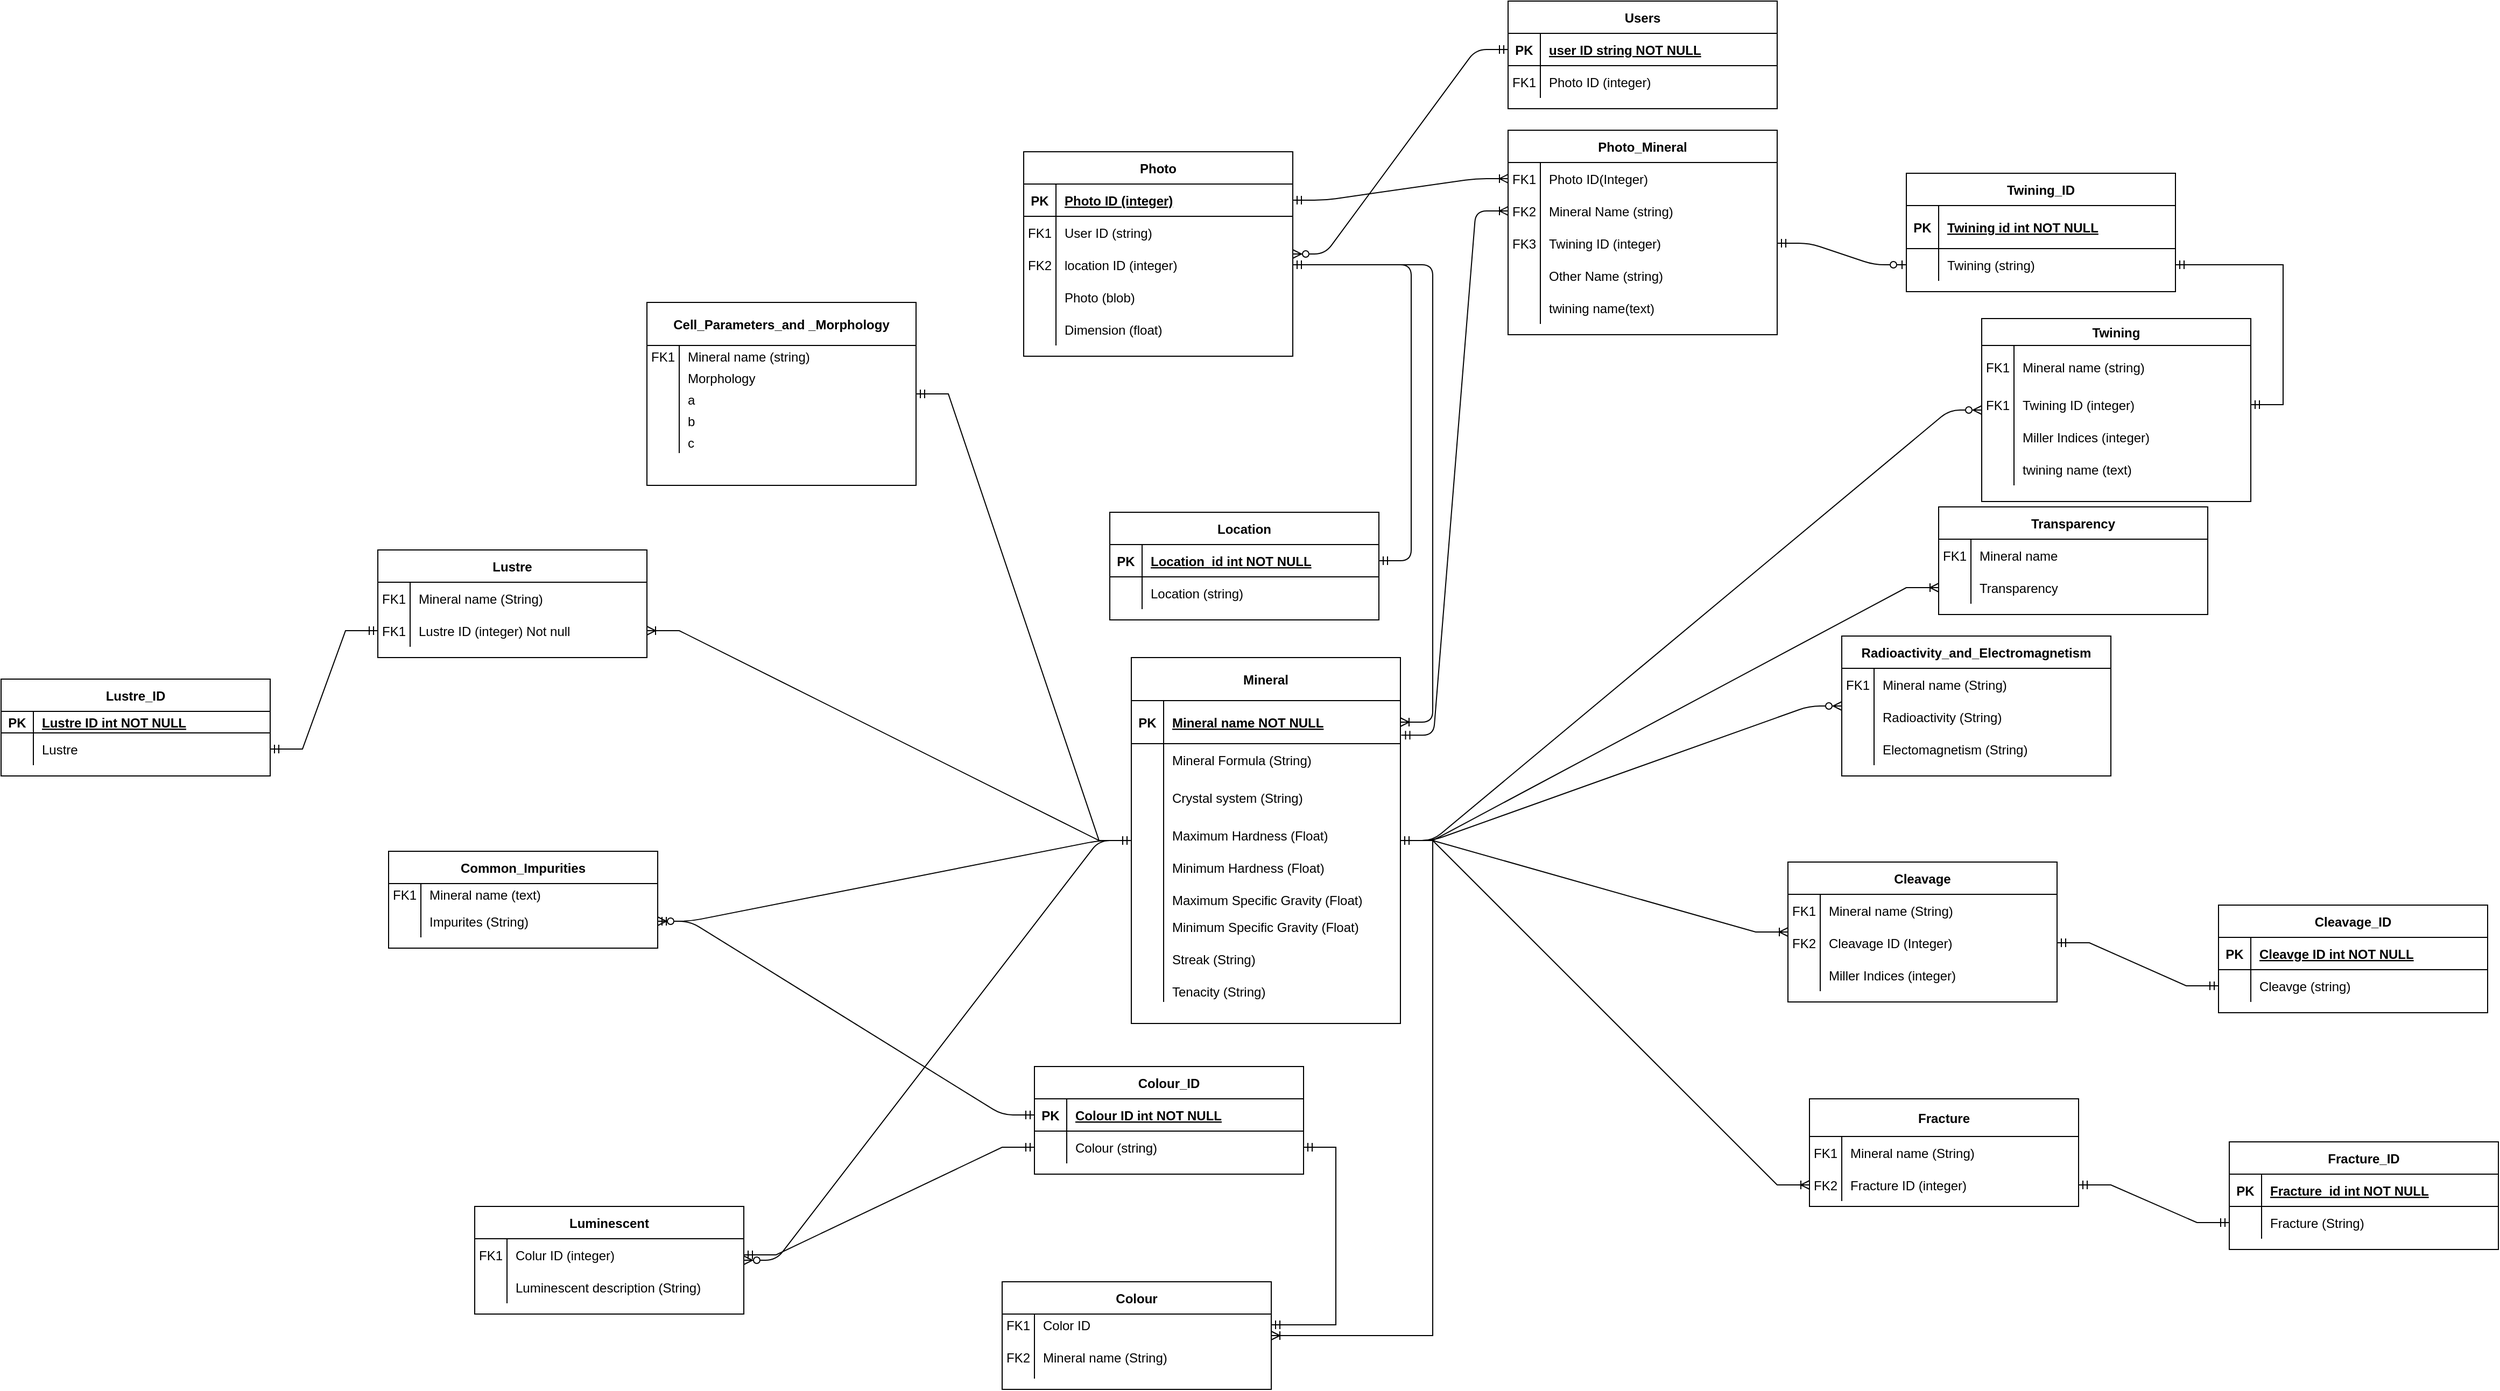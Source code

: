 <mxfile version="14.6.13" type="device"><diagram id="R2lEEEUBdFMjLlhIrx00" name="Page-1"><mxGraphModel dx="2870" dy="2738" grid="1" gridSize="10" guides="1" tooltips="1" connect="1" arrows="1" fold="1" page="0" pageScale="1" pageWidth="3300" pageHeight="4681" math="0" shadow="0" extFonts="Permanent Marker^https://fonts.googleapis.com/css?family=Permanent+Marker"><root><object label="" id="0"><mxCell/></object><mxCell id="1" parent="0"/><mxCell id="C-vyLk0tnHw3VtMMgP7b-2" value="Common_Impurities" style="shape=table;startSize=30;container=1;collapsible=1;childLayout=tableLayout;fixedRows=1;rowLines=0;fontStyle=1;align=center;resizeLast=1;" parent="1" vertex="1"><mxGeometry x="-480" y="-490" width="250" height="90" as="geometry"/></mxCell><mxCell id="C-vyLk0tnHw3VtMMgP7b-6" value="" style="shape=partialRectangle;collapsible=0;dropTarget=0;pointerEvents=0;fillColor=none;points=[[0,0.5],[1,0.5]];portConstraint=eastwest;top=0;left=0;right=0;bottom=0;" parent="C-vyLk0tnHw3VtMMgP7b-2" vertex="1"><mxGeometry y="30" width="250" height="20" as="geometry"/></mxCell><mxCell id="C-vyLk0tnHw3VtMMgP7b-7" value="FK1" style="shape=partialRectangle;overflow=hidden;connectable=0;fillColor=none;top=0;left=0;bottom=0;right=0;" parent="C-vyLk0tnHw3VtMMgP7b-6" vertex="1"><mxGeometry width="30" height="20" as="geometry"/></mxCell><mxCell id="C-vyLk0tnHw3VtMMgP7b-8" value="Mineral name (text)" style="shape=partialRectangle;overflow=hidden;connectable=0;fillColor=none;top=0;left=0;bottom=0;right=0;align=left;spacingLeft=6;" parent="C-vyLk0tnHw3VtMMgP7b-6" vertex="1"><mxGeometry x="30" width="220" height="20" as="geometry"/></mxCell><mxCell id="C-vyLk0tnHw3VtMMgP7b-9" value="" style="shape=partialRectangle;collapsible=0;dropTarget=0;pointerEvents=0;fillColor=none;points=[[0,0.5],[1,0.5]];portConstraint=eastwest;top=0;left=0;right=0;bottom=0;" parent="C-vyLk0tnHw3VtMMgP7b-2" vertex="1"><mxGeometry y="50" width="250" height="30" as="geometry"/></mxCell><mxCell id="C-vyLk0tnHw3VtMMgP7b-10" value="" style="shape=partialRectangle;overflow=hidden;connectable=0;fillColor=none;top=0;left=0;bottom=0;right=0;" parent="C-vyLk0tnHw3VtMMgP7b-9" vertex="1"><mxGeometry width="30" height="30" as="geometry"/></mxCell><mxCell id="C-vyLk0tnHw3VtMMgP7b-11" value="Impurites (String)" style="shape=partialRectangle;overflow=hidden;connectable=0;fillColor=none;top=0;left=0;bottom=0;right=0;align=left;spacingLeft=6;" parent="C-vyLk0tnHw3VtMMgP7b-9" vertex="1"><mxGeometry x="30" width="220" height="30" as="geometry"/></mxCell><mxCell id="C-vyLk0tnHw3VtMMgP7b-23" value="Mineral" style="shape=table;startSize=40;container=1;collapsible=1;childLayout=tableLayout;fixedRows=1;rowLines=0;fontStyle=1;align=center;resizeLast=1;" parent="1" vertex="1"><mxGeometry x="210" y="-670" width="250" height="340" as="geometry"/></mxCell><mxCell id="C-vyLk0tnHw3VtMMgP7b-24" value="" style="shape=partialRectangle;collapsible=0;dropTarget=0;pointerEvents=0;fillColor=none;points=[[0,0.5],[1,0.5]];portConstraint=eastwest;top=0;left=0;right=0;bottom=1;" parent="C-vyLk0tnHw3VtMMgP7b-23" vertex="1"><mxGeometry y="40" width="250" height="40" as="geometry"/></mxCell><mxCell id="C-vyLk0tnHw3VtMMgP7b-25" value="PK" style="shape=partialRectangle;overflow=hidden;connectable=0;fillColor=none;top=0;left=0;bottom=0;right=0;fontStyle=1;" parent="C-vyLk0tnHw3VtMMgP7b-24" vertex="1"><mxGeometry width="30" height="40" as="geometry"/></mxCell><mxCell id="C-vyLk0tnHw3VtMMgP7b-26" value="Mineral name NOT NULL " style="shape=partialRectangle;overflow=hidden;connectable=0;fillColor=none;top=0;left=0;bottom=0;right=0;align=left;spacingLeft=6;fontStyle=5;" parent="C-vyLk0tnHw3VtMMgP7b-24" vertex="1"><mxGeometry x="30" width="220" height="40" as="geometry"/></mxCell><mxCell id="C-vyLk0tnHw3VtMMgP7b-27" value="" style="shape=partialRectangle;collapsible=0;dropTarget=0;pointerEvents=0;fillColor=none;points=[[0,0.5],[1,0.5]];portConstraint=eastwest;top=0;left=0;right=0;bottom=0;" parent="C-vyLk0tnHw3VtMMgP7b-23" vertex="1"><mxGeometry y="80" width="250" height="30" as="geometry"/></mxCell><mxCell id="C-vyLk0tnHw3VtMMgP7b-28" value="" style="shape=partialRectangle;overflow=hidden;connectable=0;fillColor=none;top=0;left=0;bottom=0;right=0;" parent="C-vyLk0tnHw3VtMMgP7b-27" vertex="1"><mxGeometry width="30" height="30" as="geometry"/></mxCell><mxCell id="C-vyLk0tnHw3VtMMgP7b-29" value="Mineral Formula (String)" style="shape=partialRectangle;overflow=hidden;connectable=0;fillColor=none;top=0;left=0;bottom=0;right=0;align=left;spacingLeft=6;" parent="C-vyLk0tnHw3VtMMgP7b-27" vertex="1"><mxGeometry x="30" width="220" height="30" as="geometry"/></mxCell><mxCell id="C-vyLk0tnHw3VtMMgP7b-20" value="" style="shape=partialRectangle;collapsible=0;dropTarget=0;pointerEvents=0;fillColor=none;points=[[0,0.5],[1,0.5]];portConstraint=eastwest;top=0;left=0;right=0;bottom=0;" parent="C-vyLk0tnHw3VtMMgP7b-23" vertex="1"><mxGeometry y="110" width="250" height="40" as="geometry"/></mxCell><mxCell id="C-vyLk0tnHw3VtMMgP7b-21" value="" style="shape=partialRectangle;overflow=hidden;connectable=0;fillColor=none;top=0;left=0;bottom=0;right=0;" parent="C-vyLk0tnHw3VtMMgP7b-20" vertex="1"><mxGeometry width="30" height="40" as="geometry"/></mxCell><mxCell id="C-vyLk0tnHw3VtMMgP7b-22" value="Crystal system (String)" style="shape=partialRectangle;overflow=hidden;connectable=0;fillColor=none;top=0;left=0;bottom=0;right=0;align=left;spacingLeft=6;" parent="C-vyLk0tnHw3VtMMgP7b-20" vertex="1"><mxGeometry x="30" width="220" height="40" as="geometry"/></mxCell><mxCell id="e_L0GPnUvOGVrvw11UPK-75" value="" style="shape=partialRectangle;collapsible=0;dropTarget=0;pointerEvents=0;fillColor=none;points=[[0,0.5],[1,0.5]];portConstraint=eastwest;top=0;left=0;right=0;bottom=0;" parent="C-vyLk0tnHw3VtMMgP7b-23" vertex="1"><mxGeometry y="150" width="250" height="30" as="geometry"/></mxCell><mxCell id="e_L0GPnUvOGVrvw11UPK-76" value="" style="shape=partialRectangle;overflow=hidden;connectable=0;fillColor=none;top=0;left=0;bottom=0;right=0;" parent="e_L0GPnUvOGVrvw11UPK-75" vertex="1"><mxGeometry width="30" height="30" as="geometry"/></mxCell><mxCell id="e_L0GPnUvOGVrvw11UPK-77" value="Maximum Hardness (Float)" style="shape=partialRectangle;overflow=hidden;connectable=0;fillColor=none;top=0;left=0;bottom=0;right=0;align=left;spacingLeft=6;" parent="e_L0GPnUvOGVrvw11UPK-75" vertex="1"><mxGeometry x="30" width="220" height="30" as="geometry"/></mxCell><mxCell id="e_L0GPnUvOGVrvw11UPK-68" value="" style="shape=partialRectangle;collapsible=0;dropTarget=0;pointerEvents=0;fillColor=none;points=[[0,0.5],[1,0.5]];portConstraint=eastwest;top=0;left=0;right=0;bottom=0;" parent="C-vyLk0tnHw3VtMMgP7b-23" vertex="1"><mxGeometry y="180" width="250" height="30" as="geometry"/></mxCell><mxCell id="e_L0GPnUvOGVrvw11UPK-69" value="" style="shape=partialRectangle;overflow=hidden;connectable=0;fillColor=none;top=0;left=0;bottom=0;right=0;" parent="e_L0GPnUvOGVrvw11UPK-68" vertex="1"><mxGeometry width="30" height="30" as="geometry"/></mxCell><mxCell id="e_L0GPnUvOGVrvw11UPK-70" value="Minimum Hardness (Float)" style="shape=partialRectangle;overflow=hidden;connectable=0;fillColor=none;top=0;left=0;bottom=0;right=0;align=left;spacingLeft=6;" parent="e_L0GPnUvOGVrvw11UPK-68" vertex="1"><mxGeometry x="30" width="220" height="30" as="geometry"/></mxCell><mxCell id="e_L0GPnUvOGVrvw11UPK-88" value="" style="shape=partialRectangle;collapsible=0;dropTarget=0;pointerEvents=0;fillColor=none;points=[[0,0.5],[1,0.5]];portConstraint=eastwest;top=0;left=0;right=0;bottom=0;" parent="C-vyLk0tnHw3VtMMgP7b-23" vertex="1"><mxGeometry y="210" width="250" height="30" as="geometry"/></mxCell><mxCell id="e_L0GPnUvOGVrvw11UPK-89" value="" style="shape=partialRectangle;overflow=hidden;connectable=0;fillColor=none;top=0;left=0;bottom=0;right=0;" parent="e_L0GPnUvOGVrvw11UPK-88" vertex="1"><mxGeometry width="30" height="30" as="geometry"/></mxCell><mxCell id="e_L0GPnUvOGVrvw11UPK-90" value="Maximum Specific Gravity (Float)" style="shape=partialRectangle;overflow=hidden;connectable=0;fillColor=none;top=0;left=0;bottom=0;right=0;align=left;spacingLeft=6;" parent="e_L0GPnUvOGVrvw11UPK-88" vertex="1"><mxGeometry x="30" width="220" height="30" as="geometry"/></mxCell><mxCell id="e_L0GPnUvOGVrvw11UPK-105" value="" style="shape=partialRectangle;collapsible=0;dropTarget=0;pointerEvents=0;fillColor=none;points=[[0,0.5],[1,0.5]];portConstraint=eastwest;top=0;left=0;right=0;bottom=0;" parent="C-vyLk0tnHw3VtMMgP7b-23" vertex="1"><mxGeometry y="240" width="250" height="20" as="geometry"/></mxCell><mxCell id="e_L0GPnUvOGVrvw11UPK-106" value="" style="shape=partialRectangle;overflow=hidden;connectable=0;fillColor=none;top=0;left=0;bottom=0;right=0;" parent="e_L0GPnUvOGVrvw11UPK-105" vertex="1"><mxGeometry width="30" height="20" as="geometry"/></mxCell><mxCell id="e_L0GPnUvOGVrvw11UPK-107" value="Minimum Specific Gravity (Float)" style="shape=partialRectangle;overflow=hidden;connectable=0;fillColor=none;top=0;left=0;bottom=0;right=0;align=left;spacingLeft=6;" parent="e_L0GPnUvOGVrvw11UPK-105" vertex="1"><mxGeometry x="30" width="220" height="20" as="geometry"/></mxCell><mxCell id="e_L0GPnUvOGVrvw11UPK-58" value="" style="shape=partialRectangle;collapsible=0;dropTarget=0;pointerEvents=0;fillColor=none;points=[[0,0.5],[1,0.5]];portConstraint=eastwest;top=0;left=0;right=0;bottom=0;" parent="C-vyLk0tnHw3VtMMgP7b-23" vertex="1"><mxGeometry y="260" width="250" height="40" as="geometry"/></mxCell><mxCell id="e_L0GPnUvOGVrvw11UPK-59" value="" style="shape=partialRectangle;overflow=hidden;connectable=0;fillColor=none;top=0;left=0;bottom=0;right=0;" parent="e_L0GPnUvOGVrvw11UPK-58" vertex="1"><mxGeometry width="30" height="40" as="geometry"/></mxCell><mxCell id="e_L0GPnUvOGVrvw11UPK-60" value="Streak (String)" style="shape=partialRectangle;overflow=hidden;connectable=0;fillColor=none;top=0;left=0;bottom=0;right=0;align=left;spacingLeft=6;" parent="e_L0GPnUvOGVrvw11UPK-58" vertex="1"><mxGeometry x="30" width="220" height="40" as="geometry"/></mxCell><mxCell id="e_L0GPnUvOGVrvw11UPK-55" value="" style="shape=partialRectangle;collapsible=0;dropTarget=0;pointerEvents=0;fillColor=none;points=[[0,0.5],[1,0.5]];portConstraint=eastwest;top=0;left=0;right=0;bottom=0;" parent="C-vyLk0tnHw3VtMMgP7b-23" vertex="1"><mxGeometry y="300" width="250" height="20" as="geometry"/></mxCell><mxCell id="e_L0GPnUvOGVrvw11UPK-56" value="" style="shape=partialRectangle;overflow=hidden;connectable=0;fillColor=none;top=0;left=0;bottom=0;right=0;" parent="e_L0GPnUvOGVrvw11UPK-55" vertex="1"><mxGeometry width="30" height="20" as="geometry"/></mxCell><mxCell id="e_L0GPnUvOGVrvw11UPK-57" value="Tenacity (String)" style="shape=partialRectangle;overflow=hidden;connectable=0;fillColor=none;top=0;left=0;bottom=0;right=0;align=left;spacingLeft=6;" parent="e_L0GPnUvOGVrvw11UPK-55" vertex="1"><mxGeometry x="30" width="220" height="20" as="geometry"/></mxCell><mxCell id="e_L0GPnUvOGVrvw11UPK-81" value="Fracture" style="shape=table;startSize=35;container=1;collapsible=1;childLayout=tableLayout;fixedRows=1;rowLines=0;fontStyle=1;align=center;resizeLast=1;" parent="1" vertex="1"><mxGeometry x="840" y="-260" width="250" height="100" as="geometry"/></mxCell><mxCell id="e_L0GPnUvOGVrvw11UPK-85" value="" style="shape=partialRectangle;collapsible=0;dropTarget=0;pointerEvents=0;fillColor=none;points=[[0,0.5],[1,0.5]];portConstraint=eastwest;top=0;left=0;right=0;bottom=0;" parent="e_L0GPnUvOGVrvw11UPK-81" vertex="1"><mxGeometry y="35" width="250" height="30" as="geometry"/></mxCell><mxCell id="e_L0GPnUvOGVrvw11UPK-86" value="FK1" style="shape=partialRectangle;overflow=hidden;connectable=0;fillColor=none;top=0;left=0;bottom=0;right=0;" parent="e_L0GPnUvOGVrvw11UPK-85" vertex="1"><mxGeometry width="30" height="30" as="geometry"/></mxCell><mxCell id="e_L0GPnUvOGVrvw11UPK-87" value="Mineral name (String)" style="shape=partialRectangle;overflow=hidden;connectable=0;fillColor=none;top=0;left=0;bottom=0;right=0;align=left;spacingLeft=6;" parent="e_L0GPnUvOGVrvw11UPK-85" vertex="1"><mxGeometry x="30" width="220" height="30" as="geometry"/></mxCell><mxCell id="e_L0GPnUvOGVrvw11UPK-134" value="" style="shape=partialRectangle;collapsible=0;dropTarget=0;pointerEvents=0;fillColor=none;points=[[0,0.5],[1,0.5]];portConstraint=eastwest;top=0;left=0;right=0;bottom=0;" parent="e_L0GPnUvOGVrvw11UPK-81" vertex="1"><mxGeometry y="65" width="250" height="30" as="geometry"/></mxCell><mxCell id="e_L0GPnUvOGVrvw11UPK-135" value="FK2" style="shape=partialRectangle;overflow=hidden;connectable=0;fillColor=none;top=0;left=0;bottom=0;right=0;" parent="e_L0GPnUvOGVrvw11UPK-134" vertex="1"><mxGeometry width="30" height="30" as="geometry"/></mxCell><mxCell id="e_L0GPnUvOGVrvw11UPK-136" value="Fracture ID (integer)" style="shape=partialRectangle;overflow=hidden;connectable=0;fillColor=none;top=0;left=0;bottom=0;right=0;align=left;spacingLeft=6;" parent="e_L0GPnUvOGVrvw11UPK-134" vertex="1"><mxGeometry x="30" width="220" height="30" as="geometry"/></mxCell><mxCell id="e_L0GPnUvOGVrvw11UPK-91" value="Colour" style="shape=table;startSize=30;container=1;collapsible=1;childLayout=tableLayout;fixedRows=1;rowLines=0;fontStyle=1;align=center;resizeLast=1;" parent="1" vertex="1"><mxGeometry x="90" y="-90" width="250" height="100" as="geometry"/></mxCell><mxCell id="e_L0GPnUvOGVrvw11UPK-154" value="" style="shape=partialRectangle;collapsible=0;dropTarget=0;pointerEvents=0;fillColor=none;points=[[0,0.5],[1,0.5]];portConstraint=eastwest;top=0;left=0;right=0;bottom=0;" parent="e_L0GPnUvOGVrvw11UPK-91" vertex="1"><mxGeometry y="30" width="250" height="20" as="geometry"/></mxCell><mxCell id="e_L0GPnUvOGVrvw11UPK-155" value="FK1" style="shape=partialRectangle;overflow=hidden;connectable=0;fillColor=none;top=0;left=0;bottom=0;right=0;" parent="e_L0GPnUvOGVrvw11UPK-154" vertex="1"><mxGeometry width="30" height="20" as="geometry"/></mxCell><mxCell id="e_L0GPnUvOGVrvw11UPK-156" value="Color ID" style="shape=partialRectangle;overflow=hidden;connectable=0;fillColor=none;top=0;left=0;bottom=0;right=0;align=left;spacingLeft=6;" parent="e_L0GPnUvOGVrvw11UPK-154" vertex="1"><mxGeometry x="30" width="220" height="20" as="geometry"/></mxCell><mxCell id="e_L0GPnUvOGVrvw11UPK-95" value="" style="shape=partialRectangle;collapsible=0;dropTarget=0;pointerEvents=0;fillColor=none;points=[[0,0.5],[1,0.5]];portConstraint=eastwest;top=0;left=0;right=0;bottom=0;" parent="e_L0GPnUvOGVrvw11UPK-91" vertex="1"><mxGeometry y="50" width="250" height="40" as="geometry"/></mxCell><mxCell id="e_L0GPnUvOGVrvw11UPK-96" value="FK2" style="shape=partialRectangle;overflow=hidden;connectable=0;fillColor=none;top=0;left=0;bottom=0;right=0;" parent="e_L0GPnUvOGVrvw11UPK-95" vertex="1"><mxGeometry width="30" height="40" as="geometry"/></mxCell><mxCell id="e_L0GPnUvOGVrvw11UPK-97" value="Mineral name (String)" style="shape=partialRectangle;overflow=hidden;connectable=0;fillColor=none;top=0;left=0;bottom=0;right=0;align=left;spacingLeft=6;" parent="e_L0GPnUvOGVrvw11UPK-95" vertex="1"><mxGeometry x="30" width="220" height="40" as="geometry"/></mxCell><mxCell id="e_L0GPnUvOGVrvw11UPK-110" value="Cleavage" style="shape=table;startSize=30;container=1;collapsible=1;childLayout=tableLayout;fixedRows=1;rowLines=0;fontStyle=1;align=center;resizeLast=1;" parent="1" vertex="1"><mxGeometry x="820" y="-480" width="250" height="130" as="geometry"/></mxCell><mxCell id="e_L0GPnUvOGVrvw11UPK-114" value="" style="shape=partialRectangle;collapsible=0;dropTarget=0;pointerEvents=0;fillColor=none;points=[[0,0.5],[1,0.5]];portConstraint=eastwest;top=0;left=0;right=0;bottom=0;" parent="e_L0GPnUvOGVrvw11UPK-110" vertex="1"><mxGeometry y="30" width="250" height="30" as="geometry"/></mxCell><mxCell id="e_L0GPnUvOGVrvw11UPK-115" value="FK1" style="shape=partialRectangle;overflow=hidden;connectable=0;fillColor=none;top=0;left=0;bottom=0;right=0;" parent="e_L0GPnUvOGVrvw11UPK-114" vertex="1"><mxGeometry width="30" height="30" as="geometry"/></mxCell><mxCell id="e_L0GPnUvOGVrvw11UPK-116" value="Mineral name (String)" style="shape=partialRectangle;overflow=hidden;connectable=0;fillColor=none;top=0;left=0;bottom=0;right=0;align=left;spacingLeft=6;" parent="e_L0GPnUvOGVrvw11UPK-114" vertex="1"><mxGeometry x="30" width="220" height="30" as="geometry"/></mxCell><mxCell id="e_L0GPnUvOGVrvw11UPK-117" value="" style="shape=partialRectangle;collapsible=0;dropTarget=0;pointerEvents=0;fillColor=none;points=[[0,0.5],[1,0.5]];portConstraint=eastwest;top=0;left=0;right=0;bottom=0;" parent="e_L0GPnUvOGVrvw11UPK-110" vertex="1"><mxGeometry y="60" width="250" height="30" as="geometry"/></mxCell><mxCell id="e_L0GPnUvOGVrvw11UPK-118" value="FK2" style="shape=partialRectangle;overflow=hidden;connectable=0;fillColor=none;top=0;left=0;bottom=0;right=0;" parent="e_L0GPnUvOGVrvw11UPK-117" vertex="1"><mxGeometry width="30" height="30" as="geometry"/></mxCell><mxCell id="e_L0GPnUvOGVrvw11UPK-119" value="Cleavage ID (Integer)" style="shape=partialRectangle;overflow=hidden;connectable=0;fillColor=none;top=0;left=0;bottom=0;right=0;align=left;spacingLeft=6;" parent="e_L0GPnUvOGVrvw11UPK-117" vertex="1"><mxGeometry x="30" width="220" height="30" as="geometry"/></mxCell><mxCell id="WiPGGmgPCr1HIN6wd3PK-28" value="" style="shape=partialRectangle;collapsible=0;dropTarget=0;pointerEvents=0;fillColor=none;points=[[0,0.5],[1,0.5]];portConstraint=eastwest;top=0;left=0;right=0;bottom=0;" parent="e_L0GPnUvOGVrvw11UPK-110" vertex="1"><mxGeometry y="90" width="250" height="30" as="geometry"/></mxCell><mxCell id="WiPGGmgPCr1HIN6wd3PK-29" value="" style="shape=partialRectangle;overflow=hidden;connectable=0;fillColor=none;top=0;left=0;bottom=0;right=0;" parent="WiPGGmgPCr1HIN6wd3PK-28" vertex="1"><mxGeometry width="30" height="30" as="geometry"/></mxCell><mxCell id="WiPGGmgPCr1HIN6wd3PK-30" value="Miller Indices (integer)" style="shape=partialRectangle;overflow=hidden;connectable=0;fillColor=none;top=0;left=0;bottom=0;right=0;align=left;spacingLeft=6;" parent="WiPGGmgPCr1HIN6wd3PK-28" vertex="1"><mxGeometry x="30" width="220" height="30" as="geometry"/></mxCell><mxCell id="e_L0GPnUvOGVrvw11UPK-120" value="Transparency" style="shape=table;startSize=30;container=1;collapsible=1;childLayout=tableLayout;fixedRows=1;rowLines=0;fontStyle=1;align=center;resizeLast=1;" parent="1" vertex="1"><mxGeometry x="960" y="-810" width="250" height="100" as="geometry"/></mxCell><mxCell id="e_L0GPnUvOGVrvw11UPK-124" value="" style="shape=partialRectangle;collapsible=0;dropTarget=0;pointerEvents=0;fillColor=none;points=[[0,0.5],[1,0.5]];portConstraint=eastwest;top=0;left=0;right=0;bottom=0;" parent="e_L0GPnUvOGVrvw11UPK-120" vertex="1"><mxGeometry y="30" width="250" height="30" as="geometry"/></mxCell><mxCell id="e_L0GPnUvOGVrvw11UPK-125" value="FK1" style="shape=partialRectangle;overflow=hidden;connectable=0;fillColor=none;top=0;left=0;bottom=0;right=0;" parent="e_L0GPnUvOGVrvw11UPK-124" vertex="1"><mxGeometry width="30" height="30" as="geometry"/></mxCell><mxCell id="e_L0GPnUvOGVrvw11UPK-126" value="Mineral name" style="shape=partialRectangle;overflow=hidden;connectable=0;fillColor=none;top=0;left=0;bottom=0;right=0;align=left;spacingLeft=6;" parent="e_L0GPnUvOGVrvw11UPK-124" vertex="1"><mxGeometry x="30" width="220" height="30" as="geometry"/></mxCell><mxCell id="e_L0GPnUvOGVrvw11UPK-127" value="" style="shape=partialRectangle;collapsible=0;dropTarget=0;pointerEvents=0;fillColor=none;points=[[0,0.5],[1,0.5]];portConstraint=eastwest;top=0;left=0;right=0;bottom=0;" parent="e_L0GPnUvOGVrvw11UPK-120" vertex="1"><mxGeometry y="60" width="250" height="30" as="geometry"/></mxCell><mxCell id="e_L0GPnUvOGVrvw11UPK-128" value="" style="shape=partialRectangle;overflow=hidden;connectable=0;fillColor=none;top=0;left=0;bottom=0;right=0;" parent="e_L0GPnUvOGVrvw11UPK-127" vertex="1"><mxGeometry width="30" height="30" as="geometry"/></mxCell><mxCell id="e_L0GPnUvOGVrvw11UPK-129" value="Transparency" style="shape=partialRectangle;overflow=hidden;connectable=0;fillColor=none;top=0;left=0;bottom=0;right=0;align=left;spacingLeft=6;" parent="e_L0GPnUvOGVrvw11UPK-127" vertex="1"><mxGeometry x="30" width="220" height="30" as="geometry"/></mxCell><mxCell id="e_L0GPnUvOGVrvw11UPK-140" value="Radioactivity_and_Electromagnetism" style="shape=table;startSize=30;container=1;collapsible=1;childLayout=tableLayout;fixedRows=1;rowLines=0;fontStyle=1;align=center;resizeLast=1;" parent="1" vertex="1"><mxGeometry x="870" y="-690" width="250" height="130" as="geometry"/></mxCell><mxCell id="e_L0GPnUvOGVrvw11UPK-144" value="" style="shape=partialRectangle;collapsible=0;dropTarget=0;pointerEvents=0;fillColor=none;points=[[0,0.5],[1,0.5]];portConstraint=eastwest;top=0;left=0;right=0;bottom=0;" parent="e_L0GPnUvOGVrvw11UPK-140" vertex="1"><mxGeometry y="30" width="250" height="30" as="geometry"/></mxCell><mxCell id="e_L0GPnUvOGVrvw11UPK-145" value="FK1" style="shape=partialRectangle;overflow=hidden;connectable=0;fillColor=none;top=0;left=0;bottom=0;right=0;" parent="e_L0GPnUvOGVrvw11UPK-144" vertex="1"><mxGeometry width="30" height="30" as="geometry"/></mxCell><mxCell id="e_L0GPnUvOGVrvw11UPK-146" value="Mineral name (String)" style="shape=partialRectangle;overflow=hidden;connectable=0;fillColor=none;top=0;left=0;bottom=0;right=0;align=left;spacingLeft=6;" parent="e_L0GPnUvOGVrvw11UPK-144" vertex="1"><mxGeometry x="30" width="220" height="30" as="geometry"/></mxCell><mxCell id="e_L0GPnUvOGVrvw11UPK-147" value="" style="shape=partialRectangle;collapsible=0;dropTarget=0;pointerEvents=0;fillColor=none;points=[[0,0.5],[1,0.5]];portConstraint=eastwest;top=0;left=0;right=0;bottom=0;" parent="e_L0GPnUvOGVrvw11UPK-140" vertex="1"><mxGeometry y="60" width="250" height="30" as="geometry"/></mxCell><mxCell id="e_L0GPnUvOGVrvw11UPK-148" value="" style="shape=partialRectangle;overflow=hidden;connectable=0;fillColor=none;top=0;left=0;bottom=0;right=0;" parent="e_L0GPnUvOGVrvw11UPK-147" vertex="1"><mxGeometry width="30" height="30" as="geometry"/></mxCell><mxCell id="e_L0GPnUvOGVrvw11UPK-149" value="Radioactivity (String)" style="shape=partialRectangle;overflow=hidden;connectable=0;fillColor=none;top=0;left=0;bottom=0;right=0;align=left;spacingLeft=6;" parent="e_L0GPnUvOGVrvw11UPK-147" vertex="1"><mxGeometry x="30" width="220" height="30" as="geometry"/></mxCell><mxCell id="e_L0GPnUvOGVrvw11UPK-164" value="" style="shape=partialRectangle;collapsible=0;dropTarget=0;pointerEvents=0;fillColor=none;points=[[0,0.5],[1,0.5]];portConstraint=eastwest;top=0;left=0;right=0;bottom=0;" parent="e_L0GPnUvOGVrvw11UPK-140" vertex="1"><mxGeometry y="90" width="250" height="30" as="geometry"/></mxCell><mxCell id="e_L0GPnUvOGVrvw11UPK-165" value="" style="shape=partialRectangle;overflow=hidden;connectable=0;fillColor=none;top=0;left=0;bottom=0;right=0;" parent="e_L0GPnUvOGVrvw11UPK-164" vertex="1"><mxGeometry width="30" height="30" as="geometry"/></mxCell><mxCell id="e_L0GPnUvOGVrvw11UPK-166" value="Electomagnetism (String)" style="shape=partialRectangle;overflow=hidden;connectable=0;fillColor=none;top=0;left=0;bottom=0;right=0;align=left;spacingLeft=6;" parent="e_L0GPnUvOGVrvw11UPK-164" vertex="1"><mxGeometry x="30" width="220" height="30" as="geometry"/></mxCell><mxCell id="e_L0GPnUvOGVrvw11UPK-150" value="Colour_ID" style="shape=table;startSize=30;container=1;collapsible=1;childLayout=tableLayout;fixedRows=1;rowLines=0;fontStyle=1;align=center;resizeLast=1;" parent="1" vertex="1"><mxGeometry x="120" y="-290" width="250" height="100" as="geometry"/></mxCell><mxCell id="e_L0GPnUvOGVrvw11UPK-151" value="" style="shape=partialRectangle;collapsible=0;dropTarget=0;pointerEvents=0;fillColor=none;points=[[0,0.5],[1,0.5]];portConstraint=eastwest;top=0;left=0;right=0;bottom=1;" parent="e_L0GPnUvOGVrvw11UPK-150" vertex="1"><mxGeometry y="30" width="250" height="30" as="geometry"/></mxCell><mxCell id="e_L0GPnUvOGVrvw11UPK-152" value="PK" style="shape=partialRectangle;overflow=hidden;connectable=0;fillColor=none;top=0;left=0;bottom=0;right=0;fontStyle=1;" parent="e_L0GPnUvOGVrvw11UPK-151" vertex="1"><mxGeometry width="30" height="30" as="geometry"/></mxCell><mxCell id="e_L0GPnUvOGVrvw11UPK-153" value="Colour ID int NOT NULL " style="shape=partialRectangle;overflow=hidden;connectable=0;fillColor=none;top=0;left=0;bottom=0;right=0;align=left;spacingLeft=6;fontStyle=5;" parent="e_L0GPnUvOGVrvw11UPK-151" vertex="1"><mxGeometry x="30" width="220" height="30" as="geometry"/></mxCell><mxCell id="e_L0GPnUvOGVrvw11UPK-157" value="" style="shape=partialRectangle;collapsible=0;dropTarget=0;pointerEvents=0;fillColor=none;points=[[0,0.5],[1,0.5]];portConstraint=eastwest;top=0;left=0;right=0;bottom=0;" parent="e_L0GPnUvOGVrvw11UPK-150" vertex="1"><mxGeometry y="60" width="250" height="30" as="geometry"/></mxCell><mxCell id="e_L0GPnUvOGVrvw11UPK-158" value="" style="shape=partialRectangle;overflow=hidden;connectable=0;fillColor=none;top=0;left=0;bottom=0;right=0;" parent="e_L0GPnUvOGVrvw11UPK-157" vertex="1"><mxGeometry width="30" height="30" as="geometry"/></mxCell><mxCell id="e_L0GPnUvOGVrvw11UPK-159" value="Colour (string)" style="shape=partialRectangle;overflow=hidden;connectable=0;fillColor=none;top=0;left=0;bottom=0;right=0;align=left;spacingLeft=6;" parent="e_L0GPnUvOGVrvw11UPK-157" vertex="1"><mxGeometry x="30" width="220" height="30" as="geometry"/></mxCell><mxCell id="e_L0GPnUvOGVrvw11UPK-169" value="Lustre" style="shape=table;startSize=30;container=1;collapsible=1;childLayout=tableLayout;fixedRows=1;rowLines=0;fontStyle=1;align=center;resizeLast=1;" parent="1" vertex="1"><mxGeometry x="-490" y="-770" width="250" height="100" as="geometry"/></mxCell><mxCell id="e_L0GPnUvOGVrvw11UPK-173" value="" style="shape=partialRectangle;collapsible=0;dropTarget=0;pointerEvents=0;fillColor=none;points=[[0,0.5],[1,0.5]];portConstraint=eastwest;top=0;left=0;right=0;bottom=0;" parent="e_L0GPnUvOGVrvw11UPK-169" vertex="1"><mxGeometry y="30" width="250" height="30" as="geometry"/></mxCell><mxCell id="e_L0GPnUvOGVrvw11UPK-174" value="FK1" style="shape=partialRectangle;overflow=hidden;connectable=0;fillColor=none;top=0;left=0;bottom=0;right=0;" parent="e_L0GPnUvOGVrvw11UPK-173" vertex="1"><mxGeometry width="30" height="30" as="geometry"/></mxCell><mxCell id="e_L0GPnUvOGVrvw11UPK-175" value="Mineral name (String)" style="shape=partialRectangle;overflow=hidden;connectable=0;fillColor=none;top=0;left=0;bottom=0;right=0;align=left;spacingLeft=6;" parent="e_L0GPnUvOGVrvw11UPK-173" vertex="1"><mxGeometry x="30" width="220" height="30" as="geometry"/></mxCell><mxCell id="e_L0GPnUvOGVrvw11UPK-183" value="" style="shape=partialRectangle;collapsible=0;dropTarget=0;pointerEvents=0;fillColor=none;points=[[0,0.5],[1,0.5]];portConstraint=eastwest;top=0;left=0;right=0;bottom=0;" parent="e_L0GPnUvOGVrvw11UPK-169" vertex="1"><mxGeometry y="60" width="250" height="30" as="geometry"/></mxCell><mxCell id="e_L0GPnUvOGVrvw11UPK-184" value="FK1" style="shape=partialRectangle;overflow=hidden;connectable=0;fillColor=none;top=0;left=0;bottom=0;right=0;" parent="e_L0GPnUvOGVrvw11UPK-183" vertex="1"><mxGeometry width="30" height="30" as="geometry"/></mxCell><mxCell id="e_L0GPnUvOGVrvw11UPK-185" value="Lustre ID (integer) Not null" style="shape=partialRectangle;overflow=hidden;connectable=0;fillColor=none;top=0;left=0;bottom=0;right=0;align=left;spacingLeft=6;" parent="e_L0GPnUvOGVrvw11UPK-183" vertex="1"><mxGeometry x="30" width="220" height="30" as="geometry"/></mxCell><mxCell id="e_L0GPnUvOGVrvw11UPK-179" value="Luminescent" style="shape=table;startSize=30;container=1;collapsible=1;childLayout=tableLayout;fixedRows=1;rowLines=0;fontStyle=1;align=center;resizeLast=1;" parent="1" vertex="1"><mxGeometry x="-400" y="-160" width="250" height="100" as="geometry"/></mxCell><mxCell id="e_L0GPnUvOGVrvw11UPK-212" value="" style="shape=partialRectangle;collapsible=0;dropTarget=0;pointerEvents=0;fillColor=none;points=[[0,0.5],[1,0.5]];portConstraint=eastwest;top=0;left=0;right=0;bottom=0;" parent="e_L0GPnUvOGVrvw11UPK-179" vertex="1"><mxGeometry y="30" width="250" height="30" as="geometry"/></mxCell><mxCell id="e_L0GPnUvOGVrvw11UPK-213" value="FK1" style="shape=partialRectangle;overflow=hidden;connectable=0;fillColor=none;top=0;left=0;bottom=0;right=0;" parent="e_L0GPnUvOGVrvw11UPK-212" vertex="1"><mxGeometry width="30" height="30" as="geometry"/></mxCell><mxCell id="e_L0GPnUvOGVrvw11UPK-214" value="Colur ID (integer)" style="shape=partialRectangle;overflow=hidden;connectable=0;fillColor=none;top=0;left=0;bottom=0;right=0;align=left;spacingLeft=6;" parent="e_L0GPnUvOGVrvw11UPK-212" vertex="1"><mxGeometry x="30" width="220" height="30" as="geometry"/></mxCell><mxCell id="e_L0GPnUvOGVrvw11UPK-186" value="" style="shape=partialRectangle;collapsible=0;dropTarget=0;pointerEvents=0;fillColor=none;points=[[0,0.5],[1,0.5]];portConstraint=eastwest;top=0;left=0;right=0;bottom=0;" parent="e_L0GPnUvOGVrvw11UPK-179" vertex="1"><mxGeometry y="60" width="250" height="30" as="geometry"/></mxCell><mxCell id="e_L0GPnUvOGVrvw11UPK-187" value="" style="shape=partialRectangle;overflow=hidden;connectable=0;fillColor=none;top=0;left=0;bottom=0;right=0;" parent="e_L0GPnUvOGVrvw11UPK-186" vertex="1"><mxGeometry width="30" height="30" as="geometry"/></mxCell><mxCell id="e_L0GPnUvOGVrvw11UPK-188" value="Luminescent description (String)" style="shape=partialRectangle;overflow=hidden;connectable=0;fillColor=none;top=0;left=0;bottom=0;right=0;align=left;spacingLeft=6;" parent="e_L0GPnUvOGVrvw11UPK-186" vertex="1"><mxGeometry x="30" width="220" height="30" as="geometry"/></mxCell><mxCell id="e_L0GPnUvOGVrvw11UPK-189" value="Lustre_ID" style="shape=table;startSize=30;container=1;collapsible=1;childLayout=tableLayout;fixedRows=1;rowLines=0;fontStyle=1;align=center;resizeLast=1;" parent="1" vertex="1"><mxGeometry x="-840" y="-650" width="250" height="90" as="geometry"/></mxCell><mxCell id="e_L0GPnUvOGVrvw11UPK-180" value="" style="shape=partialRectangle;collapsible=0;dropTarget=0;pointerEvents=0;fillColor=none;points=[[0,0.5],[1,0.5]];portConstraint=eastwest;top=0;left=0;right=0;bottom=1;" parent="e_L0GPnUvOGVrvw11UPK-189" vertex="1"><mxGeometry y="30" width="250" height="20" as="geometry"/></mxCell><mxCell id="e_L0GPnUvOGVrvw11UPK-181" value="PK" style="shape=partialRectangle;overflow=hidden;connectable=0;fillColor=none;top=0;left=0;bottom=0;right=0;fontStyle=1;" parent="e_L0GPnUvOGVrvw11UPK-180" vertex="1"><mxGeometry width="30" height="20" as="geometry"/></mxCell><mxCell id="e_L0GPnUvOGVrvw11UPK-182" value="Lustre ID int NOT NULL " style="shape=partialRectangle;overflow=hidden;connectable=0;fillColor=none;top=0;left=0;bottom=0;right=0;align=left;spacingLeft=6;fontStyle=5;" parent="e_L0GPnUvOGVrvw11UPK-180" vertex="1"><mxGeometry x="30" width="220" height="20" as="geometry"/></mxCell><mxCell id="e_L0GPnUvOGVrvw11UPK-193" value="" style="shape=partialRectangle;collapsible=0;dropTarget=0;pointerEvents=0;fillColor=none;points=[[0,0.5],[1,0.5]];portConstraint=eastwest;top=0;left=0;right=0;bottom=0;" parent="e_L0GPnUvOGVrvw11UPK-189" vertex="1"><mxGeometry y="50" width="250" height="30" as="geometry"/></mxCell><mxCell id="e_L0GPnUvOGVrvw11UPK-194" value="" style="shape=partialRectangle;overflow=hidden;connectable=0;fillColor=none;top=0;left=0;bottom=0;right=0;" parent="e_L0GPnUvOGVrvw11UPK-193" vertex="1"><mxGeometry width="30" height="30" as="geometry"/></mxCell><mxCell id="e_L0GPnUvOGVrvw11UPK-195" value="Lustre" style="shape=partialRectangle;overflow=hidden;connectable=0;fillColor=none;top=0;left=0;bottom=0;right=0;align=left;spacingLeft=6;" parent="e_L0GPnUvOGVrvw11UPK-193" vertex="1"><mxGeometry x="30" width="220" height="30" as="geometry"/></mxCell><mxCell id="WiPGGmgPCr1HIN6wd3PK-1" value="" style="edgeStyle=entityRelationEdgeStyle;fontSize=12;html=1;endArrow=ERoneToMany;startArrow=ERmandOne;rounded=0;" parent="1" source="C-vyLk0tnHw3VtMMgP7b-23" target="e_L0GPnUvOGVrvw11UPK-183" edge="1"><mxGeometry width="100" height="100" relative="1" as="geometry"><mxPoint x="480" y="-270" as="sourcePoint"/><mxPoint x="260" y="10" as="targetPoint"/></mxGeometry></mxCell><mxCell id="WiPGGmgPCr1HIN6wd3PK-9" value="" style="edgeStyle=entityRelationEdgeStyle;fontSize=12;html=1;endArrow=ERoneToMany;startArrow=ERmandOne;rounded=0;" parent="1" source="C-vyLk0tnHw3VtMMgP7b-23" target="e_L0GPnUvOGVrvw11UPK-127" edge="1"><mxGeometry width="100" height="100" relative="1" as="geometry"><mxPoint x="490" y="-350" as="sourcePoint"/><mxPoint x="590" y="-450" as="targetPoint"/></mxGeometry></mxCell><mxCell id="WiPGGmgPCr1HIN6wd3PK-12" value="" style="edgeStyle=entityRelationEdgeStyle;fontSize=12;html=1;endArrow=ERmandOne;startArrow=ERmandOne;rounded=0;" parent="1" source="e_L0GPnUvOGVrvw11UPK-193" target="e_L0GPnUvOGVrvw11UPK-183" edge="1"><mxGeometry width="100" height="100" relative="1" as="geometry"><mxPoint x="420" y="-110" as="sourcePoint"/><mxPoint x="520" y="-210" as="targetPoint"/></mxGeometry></mxCell><mxCell id="WiPGGmgPCr1HIN6wd3PK-13" value="" style="edgeStyle=entityRelationEdgeStyle;fontSize=12;html=1;endArrow=ERoneToMany;startArrow=ERmandOne;rounded=0;" parent="1" source="C-vyLk0tnHw3VtMMgP7b-23" target="e_L0GPnUvOGVrvw11UPK-91" edge="1"><mxGeometry width="100" height="100" relative="1" as="geometry"><mxPoint x="350" y="-630" as="sourcePoint"/><mxPoint x="450" y="-730" as="targetPoint"/></mxGeometry></mxCell><mxCell id="WiPGGmgPCr1HIN6wd3PK-15" value="" style="edgeStyle=entityRelationEdgeStyle;fontSize=12;html=1;endArrow=ERmandOne;startArrow=ERmandOne;rounded=0;" parent="1" source="e_L0GPnUvOGVrvw11UPK-212" target="e_L0GPnUvOGVrvw11UPK-157" edge="1"><mxGeometry width="100" height="100" relative="1" as="geometry"><mxPoint x="250" y="-630" as="sourcePoint"/><mxPoint x="350" y="-730" as="targetPoint"/></mxGeometry></mxCell><mxCell id="WiPGGmgPCr1HIN6wd3PK-16" value="" style="edgeStyle=entityRelationEdgeStyle;fontSize=12;html=1;endArrow=ERmandOne;startArrow=ERmandOne;rounded=0;" parent="1" source="e_L0GPnUvOGVrvw11UPK-157" target="e_L0GPnUvOGVrvw11UPK-154" edge="1"><mxGeometry width="100" height="100" relative="1" as="geometry"><mxPoint x="210" y="-630" as="sourcePoint"/><mxPoint x="310" y="-730" as="targetPoint"/></mxGeometry></mxCell><mxCell id="WiPGGmgPCr1HIN6wd3PK-18" value="" style="edgeStyle=entityRelationEdgeStyle;fontSize=12;html=1;endArrow=ERoneToMany;startArrow=ERmandOne;rounded=0;" parent="1" source="C-vyLk0tnHw3VtMMgP7b-23" target="e_L0GPnUvOGVrvw11UPK-110" edge="1"><mxGeometry width="100" height="100" relative="1" as="geometry"><mxPoint x="540" y="-350" as="sourcePoint"/><mxPoint x="640" y="-450" as="targetPoint"/></mxGeometry></mxCell><mxCell id="WiPGGmgPCr1HIN6wd3PK-21" value="Fracture_ID" style="shape=table;startSize=30;container=1;collapsible=1;childLayout=tableLayout;fixedRows=1;rowLines=0;fontStyle=1;align=center;resizeLast=1;" parent="1" vertex="1"><mxGeometry x="1230" y="-220" width="250" height="100" as="geometry"/></mxCell><mxCell id="WiPGGmgPCr1HIN6wd3PK-22" value="" style="shape=partialRectangle;collapsible=0;dropTarget=0;pointerEvents=0;fillColor=none;points=[[0,0.5],[1,0.5]];portConstraint=eastwest;top=0;left=0;right=0;bottom=1;" parent="WiPGGmgPCr1HIN6wd3PK-21" vertex="1"><mxGeometry y="30" width="250" height="30" as="geometry"/></mxCell><mxCell id="WiPGGmgPCr1HIN6wd3PK-23" value="PK" style="shape=partialRectangle;overflow=hidden;connectable=0;fillColor=none;top=0;left=0;bottom=0;right=0;fontStyle=1;" parent="WiPGGmgPCr1HIN6wd3PK-22" vertex="1"><mxGeometry width="30" height="30" as="geometry"/></mxCell><mxCell id="WiPGGmgPCr1HIN6wd3PK-24" value="Fracture_id int NOT NULL " style="shape=partialRectangle;overflow=hidden;connectable=0;fillColor=none;top=0;left=0;bottom=0;right=0;align=left;spacingLeft=6;fontStyle=5;" parent="WiPGGmgPCr1HIN6wd3PK-22" vertex="1"><mxGeometry x="30" width="220" height="30" as="geometry"/></mxCell><mxCell id="WiPGGmgPCr1HIN6wd3PK-25" value="" style="shape=partialRectangle;collapsible=0;dropTarget=0;pointerEvents=0;fillColor=none;points=[[0,0.5],[1,0.5]];portConstraint=eastwest;top=0;left=0;right=0;bottom=0;" parent="WiPGGmgPCr1HIN6wd3PK-21" vertex="1"><mxGeometry y="60" width="250" height="30" as="geometry"/></mxCell><mxCell id="WiPGGmgPCr1HIN6wd3PK-26" value="" style="shape=partialRectangle;overflow=hidden;connectable=0;fillColor=none;top=0;left=0;bottom=0;right=0;" parent="WiPGGmgPCr1HIN6wd3PK-25" vertex="1"><mxGeometry width="30" height="30" as="geometry"/></mxCell><mxCell id="WiPGGmgPCr1HIN6wd3PK-27" value="Fracture (String)" style="shape=partialRectangle;overflow=hidden;connectable=0;fillColor=none;top=0;left=0;bottom=0;right=0;align=left;spacingLeft=6;" parent="WiPGGmgPCr1HIN6wd3PK-25" vertex="1"><mxGeometry x="30" width="220" height="30" as="geometry"/></mxCell><mxCell id="WiPGGmgPCr1HIN6wd3PK-31" value="Cell_Parameters_and _Morphology" style="shape=table;startSize=40;container=1;collapsible=1;childLayout=tableLayout;fixedRows=1;rowLines=0;fontStyle=1;align=center;resizeLast=1;" parent="1" vertex="1"><mxGeometry x="-240" y="-1000" width="250" height="170" as="geometry"/></mxCell><mxCell id="WiPGGmgPCr1HIN6wd3PK-35" value="" style="shape=partialRectangle;collapsible=0;dropTarget=0;pointerEvents=0;fillColor=none;points=[[0,0.5],[1,0.5]];portConstraint=eastwest;top=0;left=0;right=0;bottom=0;" parent="WiPGGmgPCr1HIN6wd3PK-31" vertex="1"><mxGeometry y="40" width="250" height="20" as="geometry"/></mxCell><mxCell id="WiPGGmgPCr1HIN6wd3PK-36" value="FK1" style="shape=partialRectangle;overflow=hidden;connectable=0;fillColor=none;top=0;left=0;bottom=0;right=0;" parent="WiPGGmgPCr1HIN6wd3PK-35" vertex="1"><mxGeometry width="30" height="20" as="geometry"/></mxCell><mxCell id="WiPGGmgPCr1HIN6wd3PK-37" value="Mineral name (string)" style="shape=partialRectangle;overflow=hidden;connectable=0;fillColor=none;top=0;left=0;bottom=0;right=0;align=left;spacingLeft=6;" parent="WiPGGmgPCr1HIN6wd3PK-35" vertex="1"><mxGeometry x="30" width="220" height="20" as="geometry"/></mxCell><mxCell id="WiPGGmgPCr1HIN6wd3PK-71" value="" style="shape=partialRectangle;collapsible=0;dropTarget=0;pointerEvents=0;fillColor=none;points=[[0,0.5],[1,0.5]];portConstraint=eastwest;top=0;left=0;right=0;bottom=0;" parent="WiPGGmgPCr1HIN6wd3PK-31" vertex="1"><mxGeometry y="60" width="250" height="20" as="geometry"/></mxCell><mxCell id="WiPGGmgPCr1HIN6wd3PK-72" value="" style="shape=partialRectangle;overflow=hidden;connectable=0;fillColor=none;top=0;left=0;bottom=0;right=0;" parent="WiPGGmgPCr1HIN6wd3PK-71" vertex="1"><mxGeometry width="30" height="20" as="geometry"/></mxCell><mxCell id="WiPGGmgPCr1HIN6wd3PK-73" value="Morphology" style="shape=partialRectangle;overflow=hidden;connectable=0;fillColor=none;top=0;left=0;bottom=0;right=0;align=left;spacingLeft=6;" parent="WiPGGmgPCr1HIN6wd3PK-71" vertex="1"><mxGeometry x="30" width="220" height="20" as="geometry"/></mxCell><mxCell id="WiPGGmgPCr1HIN6wd3PK-38" value="" style="shape=partialRectangle;collapsible=0;dropTarget=0;pointerEvents=0;fillColor=none;points=[[0,0.5],[1,0.5]];portConstraint=eastwest;top=0;left=0;right=0;bottom=0;" parent="WiPGGmgPCr1HIN6wd3PK-31" vertex="1"><mxGeometry y="80" width="250" height="20" as="geometry"/></mxCell><mxCell id="WiPGGmgPCr1HIN6wd3PK-39" value="" style="shape=partialRectangle;overflow=hidden;connectable=0;fillColor=none;top=0;left=0;bottom=0;right=0;" parent="WiPGGmgPCr1HIN6wd3PK-38" vertex="1"><mxGeometry width="30" height="20" as="geometry"/></mxCell><mxCell id="WiPGGmgPCr1HIN6wd3PK-40" value="a" style="shape=partialRectangle;overflow=hidden;connectable=0;fillColor=none;top=0;left=0;bottom=0;right=0;align=left;spacingLeft=6;" parent="WiPGGmgPCr1HIN6wd3PK-38" vertex="1"><mxGeometry x="30" width="220" height="20" as="geometry"/></mxCell><mxCell id="WiPGGmgPCr1HIN6wd3PK-61" value="" style="shape=partialRectangle;collapsible=0;dropTarget=0;pointerEvents=0;fillColor=none;points=[[0,0.5],[1,0.5]];portConstraint=eastwest;top=0;left=0;right=0;bottom=0;" parent="WiPGGmgPCr1HIN6wd3PK-31" vertex="1"><mxGeometry y="100" width="250" height="20" as="geometry"/></mxCell><mxCell id="WiPGGmgPCr1HIN6wd3PK-62" value="" style="shape=partialRectangle;overflow=hidden;connectable=0;fillColor=none;top=0;left=0;bottom=0;right=0;" parent="WiPGGmgPCr1HIN6wd3PK-61" vertex="1"><mxGeometry width="30" height="20" as="geometry"/></mxCell><mxCell id="WiPGGmgPCr1HIN6wd3PK-63" value="b" style="shape=partialRectangle;overflow=hidden;connectable=0;fillColor=none;top=0;left=0;bottom=0;right=0;align=left;spacingLeft=6;" parent="WiPGGmgPCr1HIN6wd3PK-61" vertex="1"><mxGeometry x="30" width="220" height="20" as="geometry"/></mxCell><mxCell id="WiPGGmgPCr1HIN6wd3PK-78" value="" style="shape=partialRectangle;collapsible=0;dropTarget=0;pointerEvents=0;fillColor=none;points=[[0,0.5],[1,0.5]];portConstraint=eastwest;top=0;left=0;right=0;bottom=0;" parent="WiPGGmgPCr1HIN6wd3PK-31" vertex="1"><mxGeometry y="120" width="250" height="20" as="geometry"/></mxCell><mxCell id="WiPGGmgPCr1HIN6wd3PK-79" value="" style="shape=partialRectangle;overflow=hidden;connectable=0;fillColor=none;top=0;left=0;bottom=0;right=0;" parent="WiPGGmgPCr1HIN6wd3PK-78" vertex="1"><mxGeometry width="30" height="20" as="geometry"/></mxCell><mxCell id="WiPGGmgPCr1HIN6wd3PK-80" value="c" style="shape=partialRectangle;overflow=hidden;connectable=0;fillColor=none;top=0;left=0;bottom=0;right=0;align=left;spacingLeft=6;" parent="WiPGGmgPCr1HIN6wd3PK-78" vertex="1"><mxGeometry x="30" width="220" height="20" as="geometry"/></mxCell><mxCell id="WiPGGmgPCr1HIN6wd3PK-41" value="Cleavage_ID" style="shape=table;startSize=30;container=1;collapsible=1;childLayout=tableLayout;fixedRows=1;rowLines=0;fontStyle=1;align=center;resizeLast=1;" parent="1" vertex="1"><mxGeometry x="1220" y="-440" width="250" height="100" as="geometry"/></mxCell><mxCell id="WiPGGmgPCr1HIN6wd3PK-42" value="" style="shape=partialRectangle;collapsible=0;dropTarget=0;pointerEvents=0;fillColor=none;points=[[0,0.5],[1,0.5]];portConstraint=eastwest;top=0;left=0;right=0;bottom=1;" parent="WiPGGmgPCr1HIN6wd3PK-41" vertex="1"><mxGeometry y="30" width="250" height="30" as="geometry"/></mxCell><mxCell id="WiPGGmgPCr1HIN6wd3PK-43" value="PK" style="shape=partialRectangle;overflow=hidden;connectable=0;fillColor=none;top=0;left=0;bottom=0;right=0;fontStyle=1;" parent="WiPGGmgPCr1HIN6wd3PK-42" vertex="1"><mxGeometry width="30" height="30" as="geometry"/></mxCell><mxCell id="WiPGGmgPCr1HIN6wd3PK-44" value="Cleavge ID int NOT NULL" style="shape=partialRectangle;overflow=hidden;connectable=0;fillColor=none;top=0;left=0;bottom=0;right=0;align=left;spacingLeft=6;fontStyle=5;" parent="WiPGGmgPCr1HIN6wd3PK-42" vertex="1"><mxGeometry x="30" width="220" height="30" as="geometry"/></mxCell><mxCell id="WiPGGmgPCr1HIN6wd3PK-45" value="" style="shape=partialRectangle;collapsible=0;dropTarget=0;pointerEvents=0;fillColor=none;points=[[0,0.5],[1,0.5]];portConstraint=eastwest;top=0;left=0;right=0;bottom=0;" parent="WiPGGmgPCr1HIN6wd3PK-41" vertex="1"><mxGeometry y="60" width="250" height="30" as="geometry"/></mxCell><mxCell id="WiPGGmgPCr1HIN6wd3PK-46" value="" style="shape=partialRectangle;overflow=hidden;connectable=0;fillColor=none;top=0;left=0;bottom=0;right=0;" parent="WiPGGmgPCr1HIN6wd3PK-45" vertex="1"><mxGeometry width="30" height="30" as="geometry"/></mxCell><mxCell id="WiPGGmgPCr1HIN6wd3PK-47" value="Cleavge (string)" style="shape=partialRectangle;overflow=hidden;connectable=0;fillColor=none;top=0;left=0;bottom=0;right=0;align=left;spacingLeft=6;" parent="WiPGGmgPCr1HIN6wd3PK-45" vertex="1"><mxGeometry x="30" width="220" height="30" as="geometry"/></mxCell><mxCell id="WiPGGmgPCr1HIN6wd3PK-49" value="" style="edgeStyle=entityRelationEdgeStyle;fontSize=12;html=1;endArrow=ERmandOne;startArrow=ERmandOne;rounded=0;" parent="1" source="e_L0GPnUvOGVrvw11UPK-117" target="WiPGGmgPCr1HIN6wd3PK-45" edge="1"><mxGeometry width="100" height="100" relative="1" as="geometry"><mxPoint x="810" y="-100" as="sourcePoint"/><mxPoint x="910" y="-200" as="targetPoint"/></mxGeometry></mxCell><mxCell id="WiPGGmgPCr1HIN6wd3PK-50" value="" style="edgeStyle=entityRelationEdgeStyle;fontSize=12;html=1;endArrow=ERmandOne;startArrow=ERmandOne;rounded=0;" parent="1" source="e_L0GPnUvOGVrvw11UPK-134" target="WiPGGmgPCr1HIN6wd3PK-25" edge="1"><mxGeometry width="100" height="100" relative="1" as="geometry"><mxPoint x="840" y="-20" as="sourcePoint"/><mxPoint x="940" y="-120" as="targetPoint"/></mxGeometry></mxCell><mxCell id="WiPGGmgPCr1HIN6wd3PK-51" value="" style="edgeStyle=entityRelationEdgeStyle;fontSize=12;html=1;endArrow=ERoneToMany;startArrow=ERmandOne;rounded=0;" parent="1" source="C-vyLk0tnHw3VtMMgP7b-23" target="e_L0GPnUvOGVrvw11UPK-134" edge="1"><mxGeometry width="100" height="100" relative="1" as="geometry"><mxPoint x="840" y="-20" as="sourcePoint"/><mxPoint x="670" y="-40" as="targetPoint"/></mxGeometry></mxCell><mxCell id="WiPGGmgPCr1HIN6wd3PK-54" value="Twining_ID" style="shape=table;startSize=30;container=1;collapsible=1;childLayout=tableLayout;fixedRows=1;rowLines=0;fontStyle=1;align=center;resizeLast=1;" parent="1" vertex="1"><mxGeometry x="930" y="-1120" width="250" height="110" as="geometry"/></mxCell><mxCell id="WiPGGmgPCr1HIN6wd3PK-55" value="" style="shape=partialRectangle;collapsible=0;dropTarget=0;pointerEvents=0;fillColor=none;points=[[0,0.5],[1,0.5]];portConstraint=eastwest;top=0;left=0;right=0;bottom=1;" parent="WiPGGmgPCr1HIN6wd3PK-54" vertex="1"><mxGeometry y="30" width="250" height="40" as="geometry"/></mxCell><mxCell id="WiPGGmgPCr1HIN6wd3PK-56" value="PK" style="shape=partialRectangle;overflow=hidden;connectable=0;fillColor=none;top=0;left=0;bottom=0;right=0;fontStyle=1;" parent="WiPGGmgPCr1HIN6wd3PK-55" vertex="1"><mxGeometry width="30" height="40" as="geometry"/></mxCell><mxCell id="WiPGGmgPCr1HIN6wd3PK-57" value="Twining id int NOT NULL " style="shape=partialRectangle;overflow=hidden;connectable=0;fillColor=none;top=0;left=0;bottom=0;right=0;align=left;spacingLeft=6;fontStyle=5;" parent="WiPGGmgPCr1HIN6wd3PK-55" vertex="1"><mxGeometry x="30" width="220" height="40" as="geometry"/></mxCell><mxCell id="WiPGGmgPCr1HIN6wd3PK-88" value="" style="shape=partialRectangle;collapsible=0;dropTarget=0;pointerEvents=0;fillColor=none;points=[[0,0.5],[1,0.5]];portConstraint=eastwest;top=0;left=0;right=0;bottom=0;" parent="WiPGGmgPCr1HIN6wd3PK-54" vertex="1"><mxGeometry y="70" width="250" height="30" as="geometry"/></mxCell><mxCell id="WiPGGmgPCr1HIN6wd3PK-89" value="" style="shape=partialRectangle;overflow=hidden;connectable=0;fillColor=none;top=0;left=0;bottom=0;right=0;" parent="WiPGGmgPCr1HIN6wd3PK-88" vertex="1"><mxGeometry width="30" height="30" as="geometry"/></mxCell><mxCell id="WiPGGmgPCr1HIN6wd3PK-90" value="Twining (string)" style="shape=partialRectangle;overflow=hidden;connectable=0;fillColor=none;top=0;left=0;bottom=0;right=0;align=left;spacingLeft=6;" parent="WiPGGmgPCr1HIN6wd3PK-88" vertex="1"><mxGeometry x="30" width="220" height="30" as="geometry"/></mxCell><mxCell id="WiPGGmgPCr1HIN6wd3PK-64" value="Twining" style="shape=table;startSize=25;container=1;collapsible=1;childLayout=tableLayout;fixedRows=1;rowLines=0;fontStyle=1;align=center;resizeLast=1;" parent="1" vertex="1"><mxGeometry x="1000" y="-985" width="250" height="170" as="geometry"/></mxCell><mxCell id="WiPGGmgPCr1HIN6wd3PK-68" value="" style="shape=partialRectangle;collapsible=0;dropTarget=0;pointerEvents=0;fillColor=none;points=[[0,0.5],[1,0.5]];portConstraint=eastwest;top=0;left=0;right=0;bottom=0;" parent="WiPGGmgPCr1HIN6wd3PK-64" vertex="1"><mxGeometry y="25" width="250" height="40" as="geometry"/></mxCell><mxCell id="WiPGGmgPCr1HIN6wd3PK-69" value="FK1" style="shape=partialRectangle;overflow=hidden;connectable=0;fillColor=none;top=0;left=0;bottom=0;right=0;" parent="WiPGGmgPCr1HIN6wd3PK-68" vertex="1"><mxGeometry width="30" height="40" as="geometry"/></mxCell><mxCell id="WiPGGmgPCr1HIN6wd3PK-70" value="Mineral name (string)" style="shape=partialRectangle;overflow=hidden;connectable=0;fillColor=none;top=0;left=0;bottom=0;right=0;align=left;spacingLeft=6;" parent="WiPGGmgPCr1HIN6wd3PK-68" vertex="1"><mxGeometry x="30" width="220" height="40" as="geometry"/></mxCell><mxCell id="WiPGGmgPCr1HIN6wd3PK-98" value="" style="shape=partialRectangle;collapsible=0;dropTarget=0;pointerEvents=0;fillColor=none;points=[[0,0.5],[1,0.5]];portConstraint=eastwest;top=0;left=0;right=0;bottom=0;" parent="WiPGGmgPCr1HIN6wd3PK-64" vertex="1"><mxGeometry y="65" width="250" height="30" as="geometry"/></mxCell><mxCell id="WiPGGmgPCr1HIN6wd3PK-99" value="FK1" style="shape=partialRectangle;overflow=hidden;connectable=0;fillColor=none;top=0;left=0;bottom=0;right=0;" parent="WiPGGmgPCr1HIN6wd3PK-98" vertex="1"><mxGeometry width="30" height="30" as="geometry"/></mxCell><mxCell id="WiPGGmgPCr1HIN6wd3PK-100" value="Twining ID (integer)" style="shape=partialRectangle;overflow=hidden;connectable=0;fillColor=none;top=0;left=0;bottom=0;right=0;align=left;spacingLeft=6;" parent="WiPGGmgPCr1HIN6wd3PK-98" vertex="1"><mxGeometry x="30" width="220" height="30" as="geometry"/></mxCell><mxCell id="WiPGGmgPCr1HIN6wd3PK-91" value="" style="shape=partialRectangle;collapsible=0;dropTarget=0;pointerEvents=0;fillColor=none;points=[[0,0.5],[1,0.5]];portConstraint=eastwest;top=0;left=0;right=0;bottom=0;" parent="WiPGGmgPCr1HIN6wd3PK-64" vertex="1"><mxGeometry y="95" width="250" height="30" as="geometry"/></mxCell><mxCell id="WiPGGmgPCr1HIN6wd3PK-92" value="" style="shape=partialRectangle;overflow=hidden;connectable=0;fillColor=none;top=0;left=0;bottom=0;right=0;" parent="WiPGGmgPCr1HIN6wd3PK-91" vertex="1"><mxGeometry width="30" height="30" as="geometry"/></mxCell><mxCell id="WiPGGmgPCr1HIN6wd3PK-93" value="Miller Indices (integer)" style="shape=partialRectangle;overflow=hidden;connectable=0;fillColor=none;top=0;left=0;bottom=0;right=0;align=left;spacingLeft=6;" parent="WiPGGmgPCr1HIN6wd3PK-91" vertex="1"><mxGeometry x="30" width="220" height="30" as="geometry"/></mxCell><mxCell id="Xk_aY13vyhfy1IoUEsS1-21" value="" style="shape=partialRectangle;collapsible=0;dropTarget=0;pointerEvents=0;fillColor=none;points=[[0,0.5],[1,0.5]];portConstraint=eastwest;top=0;left=0;right=0;bottom=0;" parent="WiPGGmgPCr1HIN6wd3PK-64" vertex="1"><mxGeometry y="125" width="250" height="30" as="geometry"/></mxCell><mxCell id="Xk_aY13vyhfy1IoUEsS1-22" value="" style="shape=partialRectangle;overflow=hidden;connectable=0;fillColor=none;top=0;left=0;bottom=0;right=0;" parent="Xk_aY13vyhfy1IoUEsS1-21" vertex="1"><mxGeometry width="30" height="30" as="geometry"/></mxCell><mxCell id="Xk_aY13vyhfy1IoUEsS1-23" value="twining name (text)" style="shape=partialRectangle;overflow=hidden;connectable=0;fillColor=none;top=0;left=0;bottom=0;right=0;align=left;spacingLeft=6;" parent="Xk_aY13vyhfy1IoUEsS1-21" vertex="1"><mxGeometry x="30" width="220" height="30" as="geometry"/></mxCell><mxCell id="WiPGGmgPCr1HIN6wd3PK-81" value="" style="edgeStyle=entityRelationEdgeStyle;fontSize=12;html=1;endArrow=ERmandOne;startArrow=ERmandOne;rounded=0;" parent="1" source="WiPGGmgPCr1HIN6wd3PK-31" target="C-vyLk0tnHw3VtMMgP7b-23" edge="1"><mxGeometry width="100" height="100" relative="1" as="geometry"><mxPoint y="-270" as="sourcePoint"/><mxPoint x="100" y="-370" as="targetPoint"/></mxGeometry></mxCell><mxCell id="WiPGGmgPCr1HIN6wd3PK-111" value="" style="edgeStyle=entityRelationEdgeStyle;fontSize=12;html=1;endArrow=ERmandOne;startArrow=ERmandOne;rounded=0;" parent="1" source="WiPGGmgPCr1HIN6wd3PK-98" target="WiPGGmgPCr1HIN6wd3PK-88" edge="1"><mxGeometry width="100" height="100" relative="1" as="geometry"><mxPoint x="420" y="640" as="sourcePoint"/><mxPoint x="520" y="540" as="targetPoint"/></mxGeometry></mxCell><mxCell id="HCe5vKc84RYl0Hjav6zV-3" value="Users" style="shape=table;startSize=30;container=1;collapsible=1;childLayout=tableLayout;fixedRows=1;rowLines=0;fontStyle=1;align=center;resizeLast=1;" parent="1" vertex="1"><mxGeometry x="560" y="-1280" width="250" height="100" as="geometry"/></mxCell><mxCell id="HCe5vKc84RYl0Hjav6zV-4" value="" style="shape=partialRectangle;collapsible=0;dropTarget=0;pointerEvents=0;fillColor=none;points=[[0,0.5],[1,0.5]];portConstraint=eastwest;top=0;left=0;right=0;bottom=1;" parent="HCe5vKc84RYl0Hjav6zV-3" vertex="1"><mxGeometry y="30" width="250" height="30" as="geometry"/></mxCell><mxCell id="HCe5vKc84RYl0Hjav6zV-5" value="PK" style="shape=partialRectangle;overflow=hidden;connectable=0;fillColor=none;top=0;left=0;bottom=0;right=0;fontStyle=1;" parent="HCe5vKc84RYl0Hjav6zV-4" vertex="1"><mxGeometry width="30" height="30" as="geometry"/></mxCell><mxCell id="HCe5vKc84RYl0Hjav6zV-6" value="user ID string NOT NULL " style="shape=partialRectangle;overflow=hidden;connectable=0;fillColor=none;top=0;left=0;bottom=0;right=0;align=left;spacingLeft=6;fontStyle=5;" parent="HCe5vKc84RYl0Hjav6zV-4" vertex="1"><mxGeometry x="30" width="220" height="30" as="geometry"/></mxCell><mxCell id="HCe5vKc84RYl0Hjav6zV-7" value="" style="shape=partialRectangle;collapsible=0;dropTarget=0;pointerEvents=0;fillColor=none;points=[[0,0.5],[1,0.5]];portConstraint=eastwest;top=0;left=0;right=0;bottom=0;" parent="HCe5vKc84RYl0Hjav6zV-3" vertex="1"><mxGeometry y="60" width="250" height="30" as="geometry"/></mxCell><mxCell id="HCe5vKc84RYl0Hjav6zV-8" value="FK1" style="shape=partialRectangle;overflow=hidden;connectable=0;fillColor=none;top=0;left=0;bottom=0;right=0;" parent="HCe5vKc84RYl0Hjav6zV-7" vertex="1"><mxGeometry width="30" height="30" as="geometry"/></mxCell><mxCell id="HCe5vKc84RYl0Hjav6zV-9" value="Photo ID (integer)" style="shape=partialRectangle;overflow=hidden;connectable=0;fillColor=none;top=0;left=0;bottom=0;right=0;align=left;spacingLeft=6;" parent="HCe5vKc84RYl0Hjav6zV-7" vertex="1"><mxGeometry x="30" width="220" height="30" as="geometry"/></mxCell><mxCell id="HCe5vKc84RYl0Hjav6zV-13" value="Photo" style="shape=table;startSize=30;container=1;collapsible=1;childLayout=tableLayout;fixedRows=1;rowLines=0;fontStyle=1;align=center;resizeLast=1;" parent="1" vertex="1"><mxGeometry x="110" y="-1140" width="250" height="190" as="geometry"/></mxCell><mxCell id="HCe5vKc84RYl0Hjav6zV-14" value="" style="shape=partialRectangle;collapsible=0;dropTarget=0;pointerEvents=0;fillColor=none;points=[[0,0.5],[1,0.5]];portConstraint=eastwest;top=0;left=0;right=0;bottom=1;" parent="HCe5vKc84RYl0Hjav6zV-13" vertex="1"><mxGeometry y="30" width="250" height="30" as="geometry"/></mxCell><mxCell id="HCe5vKc84RYl0Hjav6zV-15" value="PK" style="shape=partialRectangle;overflow=hidden;connectable=0;fillColor=none;top=0;left=0;bottom=0;right=0;fontStyle=1;" parent="HCe5vKc84RYl0Hjav6zV-14" vertex="1"><mxGeometry width="30" height="30" as="geometry"/></mxCell><mxCell id="HCe5vKc84RYl0Hjav6zV-16" value="Photo ID (integer)" style="shape=partialRectangle;overflow=hidden;connectable=0;fillColor=none;top=0;left=0;bottom=0;right=0;align=left;spacingLeft=6;fontStyle=5;" parent="HCe5vKc84RYl0Hjav6zV-14" vertex="1"><mxGeometry x="30" width="220" height="30" as="geometry"/></mxCell><mxCell id="HCe5vKc84RYl0Hjav6zV-17" value="" style="shape=partialRectangle;collapsible=0;dropTarget=0;pointerEvents=0;fillColor=none;points=[[0,0.5],[1,0.5]];portConstraint=eastwest;top=0;left=0;right=0;bottom=0;" parent="HCe5vKc84RYl0Hjav6zV-13" vertex="1"><mxGeometry y="60" width="250" height="30" as="geometry"/></mxCell><mxCell id="HCe5vKc84RYl0Hjav6zV-18" value="FK1" style="shape=partialRectangle;overflow=hidden;connectable=0;fillColor=none;top=0;left=0;bottom=0;right=0;" parent="HCe5vKc84RYl0Hjav6zV-17" vertex="1"><mxGeometry width="30" height="30" as="geometry"/></mxCell><mxCell id="HCe5vKc84RYl0Hjav6zV-19" value="User ID (string)" style="shape=partialRectangle;overflow=hidden;connectable=0;fillColor=none;top=0;left=0;bottom=0;right=0;align=left;spacingLeft=6;" parent="HCe5vKc84RYl0Hjav6zV-17" vertex="1"><mxGeometry x="30" width="220" height="30" as="geometry"/></mxCell><mxCell id="HCe5vKc84RYl0Hjav6zV-42" value="" style="shape=partialRectangle;collapsible=0;dropTarget=0;pointerEvents=0;fillColor=none;points=[[0,0.5],[1,0.5]];portConstraint=eastwest;top=0;left=0;right=0;bottom=0;" parent="HCe5vKc84RYl0Hjav6zV-13" vertex="1"><mxGeometry y="90" width="250" height="30" as="geometry"/></mxCell><mxCell id="HCe5vKc84RYl0Hjav6zV-43" value="FK2" style="shape=partialRectangle;overflow=hidden;connectable=0;fillColor=none;top=0;left=0;bottom=0;right=0;" parent="HCe5vKc84RYl0Hjav6zV-42" vertex="1"><mxGeometry width="30" height="30" as="geometry"/></mxCell><mxCell id="HCe5vKc84RYl0Hjav6zV-44" value="location ID (integer)" style="shape=partialRectangle;overflow=hidden;connectable=0;fillColor=none;top=0;left=0;bottom=0;right=0;align=left;spacingLeft=6;" parent="HCe5vKc84RYl0Hjav6zV-42" vertex="1"><mxGeometry x="30" width="220" height="30" as="geometry"/></mxCell><mxCell id="HCe5vKc84RYl0Hjav6zV-10" value="" style="shape=partialRectangle;collapsible=0;dropTarget=0;pointerEvents=0;fillColor=none;points=[[0,0.5],[1,0.5]];portConstraint=eastwest;top=0;left=0;right=0;bottom=0;" parent="HCe5vKc84RYl0Hjav6zV-13" vertex="1"><mxGeometry y="120" width="250" height="30" as="geometry"/></mxCell><mxCell id="HCe5vKc84RYl0Hjav6zV-11" value="" style="shape=partialRectangle;overflow=hidden;connectable=0;fillColor=none;top=0;left=0;bottom=0;right=0;" parent="HCe5vKc84RYl0Hjav6zV-10" vertex="1"><mxGeometry width="30" height="30" as="geometry"/></mxCell><mxCell id="HCe5vKc84RYl0Hjav6zV-12" value="Photo (blob)" style="shape=partialRectangle;overflow=hidden;connectable=0;fillColor=none;top=0;left=0;bottom=0;right=0;align=left;spacingLeft=6;" parent="HCe5vKc84RYl0Hjav6zV-10" vertex="1"><mxGeometry x="30" width="220" height="30" as="geometry"/></mxCell><mxCell id="y81cH3j_ZfcrZpwIEtEg-74" value="" style="shape=partialRectangle;collapsible=0;dropTarget=0;pointerEvents=0;fillColor=none;points=[[0,0.5],[1,0.5]];portConstraint=eastwest;top=0;left=0;right=0;bottom=0;" parent="HCe5vKc84RYl0Hjav6zV-13" vertex="1"><mxGeometry y="150" width="250" height="30" as="geometry"/></mxCell><mxCell id="y81cH3j_ZfcrZpwIEtEg-75" value="" style="shape=partialRectangle;overflow=hidden;connectable=0;fillColor=none;top=0;left=0;bottom=0;right=0;" parent="y81cH3j_ZfcrZpwIEtEg-74" vertex="1"><mxGeometry width="30" height="30" as="geometry"/></mxCell><mxCell id="y81cH3j_ZfcrZpwIEtEg-76" value="Dimension (float)" style="shape=partialRectangle;overflow=hidden;connectable=0;fillColor=none;top=0;left=0;bottom=0;right=0;align=left;spacingLeft=6;" parent="y81cH3j_ZfcrZpwIEtEg-74" vertex="1"><mxGeometry x="30" width="220" height="30" as="geometry"/></mxCell><mxCell id="HCe5vKc84RYl0Hjav6zV-23" value="Location" style="shape=table;startSize=30;container=1;collapsible=1;childLayout=tableLayout;fixedRows=1;rowLines=0;fontStyle=1;align=center;resizeLast=1;" parent="1" vertex="1"><mxGeometry x="190" y="-805" width="250" height="100" as="geometry"/></mxCell><mxCell id="HCe5vKc84RYl0Hjav6zV-24" value="" style="shape=partialRectangle;collapsible=0;dropTarget=0;pointerEvents=0;fillColor=none;points=[[0,0.5],[1,0.5]];portConstraint=eastwest;top=0;left=0;right=0;bottom=1;" parent="HCe5vKc84RYl0Hjav6zV-23" vertex="1"><mxGeometry y="30" width="250" height="30" as="geometry"/></mxCell><mxCell id="HCe5vKc84RYl0Hjav6zV-25" value="PK" style="shape=partialRectangle;overflow=hidden;connectable=0;fillColor=none;top=0;left=0;bottom=0;right=0;fontStyle=1;" parent="HCe5vKc84RYl0Hjav6zV-24" vertex="1"><mxGeometry width="30" height="30" as="geometry"/></mxCell><mxCell id="HCe5vKc84RYl0Hjav6zV-26" value="Location_id int NOT NULL " style="shape=partialRectangle;overflow=hidden;connectable=0;fillColor=none;top=0;left=0;bottom=0;right=0;align=left;spacingLeft=6;fontStyle=5;" parent="HCe5vKc84RYl0Hjav6zV-24" vertex="1"><mxGeometry x="30" width="220" height="30" as="geometry"/></mxCell><mxCell id="HCe5vKc84RYl0Hjav6zV-27" value="" style="shape=partialRectangle;collapsible=0;dropTarget=0;pointerEvents=0;fillColor=none;points=[[0,0.5],[1,0.5]];portConstraint=eastwest;top=0;left=0;right=0;bottom=0;" parent="HCe5vKc84RYl0Hjav6zV-23" vertex="1"><mxGeometry y="60" width="250" height="30" as="geometry"/></mxCell><mxCell id="HCe5vKc84RYl0Hjav6zV-28" value="" style="shape=partialRectangle;overflow=hidden;connectable=0;fillColor=none;top=0;left=0;bottom=0;right=0;" parent="HCe5vKc84RYl0Hjav6zV-27" vertex="1"><mxGeometry width="30" height="30" as="geometry"/></mxCell><mxCell id="HCe5vKc84RYl0Hjav6zV-29" value="Location (string)" style="shape=partialRectangle;overflow=hidden;connectable=0;fillColor=none;top=0;left=0;bottom=0;right=0;align=left;spacingLeft=6;" parent="HCe5vKc84RYl0Hjav6zV-27" vertex="1"><mxGeometry x="30" width="220" height="30" as="geometry"/></mxCell><mxCell id="HCe5vKc84RYl0Hjav6zV-33" value="" style="edgeStyle=entityRelationEdgeStyle;fontSize=12;html=1;endArrow=ERoneToMany;startArrow=ERmandOne;" parent="1" target="C-vyLk0tnHw3VtMMgP7b-24" edge="1"><mxGeometry width="100" height="100" relative="1" as="geometry"><mxPoint x="360" y="-1035" as="sourcePoint"/><mxPoint x="430" y="320" as="targetPoint"/></mxGeometry></mxCell><mxCell id="HCe5vKc84RYl0Hjav6zV-66" value="" style="edgeStyle=entityRelationEdgeStyle;fontSize=12;html=1;endArrow=ERmandOne;startArrow=ERmandOne;" parent="1" source="HCe5vKc84RYl0Hjav6zV-42" target="HCe5vKc84RYl0Hjav6zV-24" edge="1"><mxGeometry width="100" height="100" relative="1" as="geometry"><mxPoint x="330" y="560" as="sourcePoint"/><mxPoint x="430" y="460" as="targetPoint"/></mxGeometry></mxCell><mxCell id="y81cH3j_ZfcrZpwIEtEg-33" value="" style="edgeStyle=entityRelationEdgeStyle;fontSize=12;html=1;endArrow=ERmandOne;startArrow=ERmandOne;" parent="1" target="e_L0GPnUvOGVrvw11UPK-151" edge="1"><mxGeometry width="100" height="100" relative="1" as="geometry"><mxPoint x="-230" y="-425" as="sourcePoint"/><mxPoint x="112" y="-210" as="targetPoint"/></mxGeometry></mxCell><mxCell id="y81cH3j_ZfcrZpwIEtEg-36" value="Photo_Mineral" style="shape=table;startSize=30;container=1;collapsible=1;childLayout=tableLayout;fixedRows=1;rowLines=0;fontStyle=1;align=center;resizeLast=1;" parent="1" vertex="1"><mxGeometry x="560" y="-1160" width="250" height="190" as="geometry"/></mxCell><mxCell id="y81cH3j_ZfcrZpwIEtEg-50" value="" style="shape=partialRectangle;collapsible=0;dropTarget=0;pointerEvents=0;fillColor=none;points=[[0,0.5],[1,0.5]];portConstraint=eastwest;top=0;left=0;right=0;bottom=0;" parent="y81cH3j_ZfcrZpwIEtEg-36" vertex="1"><mxGeometry y="30" width="250" height="30" as="geometry"/></mxCell><mxCell id="y81cH3j_ZfcrZpwIEtEg-51" value="FK1" style="shape=partialRectangle;overflow=hidden;connectable=0;fillColor=none;top=0;left=0;bottom=0;right=0;" parent="y81cH3j_ZfcrZpwIEtEg-50" vertex="1"><mxGeometry width="30" height="30" as="geometry"/></mxCell><mxCell id="y81cH3j_ZfcrZpwIEtEg-52" value="Photo ID(Integer)" style="shape=partialRectangle;overflow=hidden;connectable=0;fillColor=none;top=0;left=0;bottom=0;right=0;align=left;spacingLeft=6;" parent="y81cH3j_ZfcrZpwIEtEg-50" vertex="1"><mxGeometry x="30" width="220" height="30" as="geometry"/></mxCell><mxCell id="y81cH3j_ZfcrZpwIEtEg-40" value="" style="shape=partialRectangle;collapsible=0;dropTarget=0;pointerEvents=0;fillColor=none;points=[[0,0.5],[1,0.5]];portConstraint=eastwest;top=0;left=0;right=0;bottom=0;" parent="y81cH3j_ZfcrZpwIEtEg-36" vertex="1"><mxGeometry y="60" width="250" height="30" as="geometry"/></mxCell><mxCell id="y81cH3j_ZfcrZpwIEtEg-41" value="FK2" style="shape=partialRectangle;overflow=hidden;connectable=0;fillColor=none;top=0;left=0;bottom=0;right=0;" parent="y81cH3j_ZfcrZpwIEtEg-40" vertex="1"><mxGeometry width="30" height="30" as="geometry"/></mxCell><mxCell id="y81cH3j_ZfcrZpwIEtEg-42" value="Mineral Name (string)" style="shape=partialRectangle;overflow=hidden;connectable=0;fillColor=none;top=0;left=0;bottom=0;right=0;align=left;spacingLeft=6;" parent="y81cH3j_ZfcrZpwIEtEg-40" vertex="1"><mxGeometry x="30" width="220" height="30" as="geometry"/></mxCell><mxCell id="y81cH3j_ZfcrZpwIEtEg-71" value="" style="shape=partialRectangle;collapsible=0;dropTarget=0;pointerEvents=0;fillColor=none;points=[[0,0.5],[1,0.5]];portConstraint=eastwest;top=0;left=0;right=0;bottom=0;" parent="y81cH3j_ZfcrZpwIEtEg-36" vertex="1"><mxGeometry y="90" width="250" height="30" as="geometry"/></mxCell><mxCell id="y81cH3j_ZfcrZpwIEtEg-72" value="FK3" style="shape=partialRectangle;overflow=hidden;connectable=0;fillColor=none;top=0;left=0;bottom=0;right=0;" parent="y81cH3j_ZfcrZpwIEtEg-71" vertex="1"><mxGeometry width="30" height="30" as="geometry"/></mxCell><mxCell id="y81cH3j_ZfcrZpwIEtEg-73" value="Twining ID (integer)" style="shape=partialRectangle;overflow=hidden;connectable=0;fillColor=none;top=0;left=0;bottom=0;right=0;align=left;spacingLeft=6;" parent="y81cH3j_ZfcrZpwIEtEg-71" vertex="1"><mxGeometry x="30" width="220" height="30" as="geometry"/></mxCell><mxCell id="y81cH3j_ZfcrZpwIEtEg-105" value="" style="shape=partialRectangle;collapsible=0;dropTarget=0;pointerEvents=0;fillColor=none;points=[[0,0.5],[1,0.5]];portConstraint=eastwest;top=0;left=0;right=0;bottom=0;" parent="y81cH3j_ZfcrZpwIEtEg-36" vertex="1"><mxGeometry y="120" width="250" height="30" as="geometry"/></mxCell><mxCell id="y81cH3j_ZfcrZpwIEtEg-106" value="" style="shape=partialRectangle;overflow=hidden;connectable=0;fillColor=none;top=0;left=0;bottom=0;right=0;" parent="y81cH3j_ZfcrZpwIEtEg-105" vertex="1"><mxGeometry width="30" height="30" as="geometry"/></mxCell><mxCell id="y81cH3j_ZfcrZpwIEtEg-107" value="Other Name (string)" style="shape=partialRectangle;overflow=hidden;connectable=0;fillColor=none;top=0;left=0;bottom=0;right=0;align=left;spacingLeft=6;" parent="y81cH3j_ZfcrZpwIEtEg-105" vertex="1"><mxGeometry x="30" width="220" height="30" as="geometry"/></mxCell><mxCell id="Xk_aY13vyhfy1IoUEsS1-11" value="" style="shape=partialRectangle;collapsible=0;dropTarget=0;pointerEvents=0;fillColor=none;points=[[0,0.5],[1,0.5]];portConstraint=eastwest;top=0;left=0;right=0;bottom=0;" parent="y81cH3j_ZfcrZpwIEtEg-36" vertex="1"><mxGeometry y="150" width="250" height="30" as="geometry"/></mxCell><mxCell id="Xk_aY13vyhfy1IoUEsS1-12" value="" style="shape=partialRectangle;overflow=hidden;connectable=0;fillColor=none;top=0;left=0;bottom=0;right=0;" parent="Xk_aY13vyhfy1IoUEsS1-11" vertex="1"><mxGeometry width="30" height="30" as="geometry"/></mxCell><mxCell id="Xk_aY13vyhfy1IoUEsS1-13" value="twining name(text)" style="shape=partialRectangle;overflow=hidden;connectable=0;fillColor=none;top=0;left=0;bottom=0;right=0;align=left;spacingLeft=6;" parent="Xk_aY13vyhfy1IoUEsS1-11" vertex="1"><mxGeometry x="30" width="220" height="30" as="geometry"/></mxCell><mxCell id="y81cH3j_ZfcrZpwIEtEg-63" value="" style="edgeStyle=entityRelationEdgeStyle;fontSize=12;html=1;endArrow=ERoneToMany;startArrow=ERmandOne;" parent="1" source="HCe5vKc84RYl0Hjav6zV-14" target="y81cH3j_ZfcrZpwIEtEg-50" edge="1"><mxGeometry width="100" height="100" relative="1" as="geometry"><mxPoint x="510" y="-830" as="sourcePoint"/><mxPoint x="610" y="-930" as="targetPoint"/></mxGeometry></mxCell><mxCell id="y81cH3j_ZfcrZpwIEtEg-64" value="" style="edgeStyle=entityRelationEdgeStyle;fontSize=12;html=1;endArrow=ERoneToMany;startArrow=ERmandOne;exitX=1.003;exitY=0.803;exitDx=0;exitDy=0;exitPerimeter=0;" parent="1" source="C-vyLk0tnHw3VtMMgP7b-24" target="y81cH3j_ZfcrZpwIEtEg-40" edge="1"><mxGeometry width="100" height="100" relative="1" as="geometry"><mxPoint x="570" y="-930" as="sourcePoint"/><mxPoint x="630" y="-730" as="targetPoint"/></mxGeometry></mxCell><mxCell id="y81cH3j_ZfcrZpwIEtEg-125" value="" style="edgeStyle=entityRelationEdgeStyle;fontSize=12;html=1;endArrow=ERzeroToMany;startArrow=ERmandOne;" parent="1" source="HCe5vKc84RYl0Hjav6zV-4" target="HCe5vKc84RYl0Hjav6zV-13" edge="1"><mxGeometry width="100" height="100" relative="1" as="geometry"><mxPoint x="470" y="-1240" as="sourcePoint"/><mxPoint x="500" y="-1120" as="targetPoint"/></mxGeometry></mxCell><mxCell id="y81cH3j_ZfcrZpwIEtEg-126" value="" style="edgeStyle=entityRelationEdgeStyle;fontSize=12;html=1;endArrow=ERzeroToOne;startArrow=ERmandOne;" parent="1" source="y81cH3j_ZfcrZpwIEtEg-71" target="WiPGGmgPCr1HIN6wd3PK-88" edge="1"><mxGeometry width="100" height="100" relative="1" as="geometry"><mxPoint x="420" y="-880" as="sourcePoint"/><mxPoint x="600" y="-930" as="targetPoint"/></mxGeometry></mxCell><mxCell id="y81cH3j_ZfcrZpwIEtEg-127" value="" style="edgeStyle=entityRelationEdgeStyle;fontSize=12;html=1;endArrow=ERzeroToMany;startArrow=ERmandOne;" parent="1" source="C-vyLk0tnHw3VtMMgP7b-23" target="WiPGGmgPCr1HIN6wd3PK-64" edge="1"><mxGeometry width="100" height="100" relative="1" as="geometry"><mxPoint x="610" y="-640" as="sourcePoint"/><mxPoint x="710" y="-740" as="targetPoint"/></mxGeometry></mxCell><mxCell id="y81cH3j_ZfcrZpwIEtEg-128" value="" style="edgeStyle=entityRelationEdgeStyle;fontSize=12;html=1;endArrow=ERzeroToMany;startArrow=ERmandOne;" parent="1" source="C-vyLk0tnHw3VtMMgP7b-23" target="C-vyLk0tnHw3VtMMgP7b-9" edge="1"><mxGeometry width="100" height="100" relative="1" as="geometry"><mxPoint x="-110" y="-380" as="sourcePoint"/><mxPoint x="-10" y="-480" as="targetPoint"/></mxGeometry></mxCell><mxCell id="y81cH3j_ZfcrZpwIEtEg-129" value="" style="edgeStyle=entityRelationEdgeStyle;fontSize=12;html=1;endArrow=ERzeroToMany;startArrow=ERmandOne;" parent="1" source="C-vyLk0tnHw3VtMMgP7b-23" target="e_L0GPnUvOGVrvw11UPK-140" edge="1"><mxGeometry width="100" height="100" relative="1" as="geometry"><mxPoint x="680" y="-470" as="sourcePoint"/><mxPoint x="780" y="-570" as="targetPoint"/></mxGeometry></mxCell><mxCell id="y81cH3j_ZfcrZpwIEtEg-130" value="" style="edgeStyle=entityRelationEdgeStyle;fontSize=12;html=1;endArrow=ERzeroToMany;startArrow=ERmandOne;" parent="1" source="C-vyLk0tnHw3VtMMgP7b-23" target="e_L0GPnUvOGVrvw11UPK-179" edge="1"><mxGeometry width="100" height="100" relative="1" as="geometry"><mxPoint x="-40" y="-270" as="sourcePoint"/><mxPoint x="60" y="-370" as="targetPoint"/></mxGeometry></mxCell></root></mxGraphModel></diagram></mxfile>